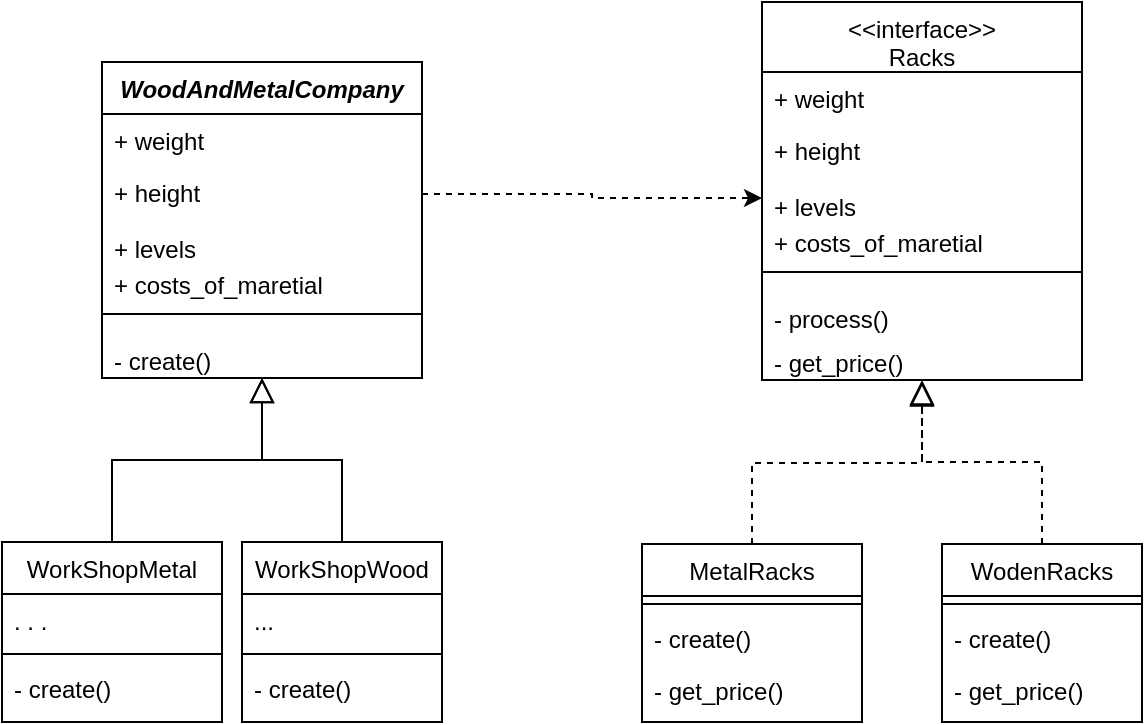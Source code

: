 <mxfile version="20.0.1" type="device" pages="9"><diagram id="C5RBs43oDa-KdzZeNtuy" name="Fabrica_method"><mxGraphModel dx="1422" dy="762" grid="1" gridSize="10" guides="1" tooltips="1" connect="1" arrows="1" fold="1" page="1" pageScale="1" pageWidth="827" pageHeight="1169" math="0" shadow="0"><root><mxCell id="WIyWlLk6GJQsqaUBKTNV-0"/><mxCell id="WIyWlLk6GJQsqaUBKTNV-1" parent="WIyWlLk6GJQsqaUBKTNV-0"/><mxCell id="zkfFHV4jXpPFQw0GAbJ--0" value="WoodAndMetalCompany" style="swimlane;fontStyle=3;align=center;verticalAlign=top;childLayout=stackLayout;horizontal=1;startSize=26;horizontalStack=0;resizeParent=1;resizeLast=0;collapsible=1;marginBottom=0;rounded=0;shadow=0;strokeWidth=1;" parent="WIyWlLk6GJQsqaUBKTNV-1" vertex="1"><mxGeometry x="140" y="120" width="160" height="158" as="geometry"><mxRectangle x="220" y="120" width="160" height="26" as="alternateBounds"/></mxGeometry></mxCell><mxCell id="zkfFHV4jXpPFQw0GAbJ--1" value="+ weight" style="text;align=left;verticalAlign=top;spacingLeft=4;spacingRight=4;overflow=hidden;rotatable=0;points=[[0,0.5],[1,0.5]];portConstraint=eastwest;" parent="zkfFHV4jXpPFQw0GAbJ--0" vertex="1"><mxGeometry y="26" width="160" height="26" as="geometry"/></mxCell><mxCell id="zkfFHV4jXpPFQw0GAbJ--2" value="+ height" style="text;align=left;verticalAlign=top;spacingLeft=4;spacingRight=4;overflow=hidden;rotatable=0;points=[[0,0.5],[1,0.5]];portConstraint=eastwest;rounded=0;shadow=0;html=0;" parent="zkfFHV4jXpPFQw0GAbJ--0" vertex="1"><mxGeometry y="52" width="160" height="28" as="geometry"/></mxCell><mxCell id="Sm7Hj97o0J6OgquuWGwm-2" value="+ levels" style="text;align=left;verticalAlign=top;spacingLeft=4;spacingRight=4;overflow=hidden;rotatable=0;points=[[0,0.5],[1,0.5]];portConstraint=eastwest;rounded=0;shadow=0;html=0;" parent="zkfFHV4jXpPFQw0GAbJ--0" vertex="1"><mxGeometry y="80" width="160" height="18" as="geometry"/></mxCell><mxCell id="bKigZ1CfAqKAkNdOFrOS-4" value="+ costs_of_maretial" style="text;align=left;verticalAlign=top;spacingLeft=4;spacingRight=4;overflow=hidden;rotatable=0;points=[[0,0.5],[1,0.5]];portConstraint=eastwest;rounded=0;shadow=0;html=0;" parent="zkfFHV4jXpPFQw0GAbJ--0" vertex="1"><mxGeometry y="98" width="160" height="18" as="geometry"/></mxCell><mxCell id="zkfFHV4jXpPFQw0GAbJ--4" value="" style="line;html=1;strokeWidth=1;align=left;verticalAlign=middle;spacingTop=-1;spacingLeft=3;spacingRight=3;rotatable=0;labelPosition=right;points=[];portConstraint=eastwest;" parent="zkfFHV4jXpPFQw0GAbJ--0" vertex="1"><mxGeometry y="116" width="160" height="20" as="geometry"/></mxCell><mxCell id="zkfFHV4jXpPFQw0GAbJ--5" value="- create()" style="text;align=left;verticalAlign=top;spacingLeft=4;spacingRight=4;overflow=hidden;rotatable=0;points=[[0,0.5],[1,0.5]];portConstraint=eastwest;" parent="zkfFHV4jXpPFQw0GAbJ--0" vertex="1"><mxGeometry y="136" width="160" height="22" as="geometry"/></mxCell><mxCell id="zkfFHV4jXpPFQw0GAbJ--6" value="WorkShopMetal" style="swimlane;fontStyle=0;align=center;verticalAlign=top;childLayout=stackLayout;horizontal=1;startSize=26;horizontalStack=0;resizeParent=1;resizeLast=0;collapsible=1;marginBottom=0;rounded=0;shadow=0;strokeWidth=1;" parent="WIyWlLk6GJQsqaUBKTNV-1" vertex="1"><mxGeometry x="90" y="360" width="110" height="90" as="geometry"><mxRectangle x="130" y="380" width="160" height="26" as="alternateBounds"/></mxGeometry></mxCell><mxCell id="zkfFHV4jXpPFQw0GAbJ--8" value=". . ." style="text;align=left;verticalAlign=top;spacingLeft=4;spacingRight=4;overflow=hidden;rotatable=0;points=[[0,0.5],[1,0.5]];portConstraint=eastwest;rounded=0;shadow=0;html=0;" parent="zkfFHV4jXpPFQw0GAbJ--6" vertex="1"><mxGeometry y="26" width="110" height="26" as="geometry"/></mxCell><mxCell id="zkfFHV4jXpPFQw0GAbJ--9" value="" style="line;html=1;strokeWidth=1;align=left;verticalAlign=middle;spacingTop=-1;spacingLeft=3;spacingRight=3;rotatable=0;labelPosition=right;points=[];portConstraint=eastwest;" parent="zkfFHV4jXpPFQw0GAbJ--6" vertex="1"><mxGeometry y="52" width="110" height="8" as="geometry"/></mxCell><mxCell id="zkfFHV4jXpPFQw0GAbJ--10" value="- create()" style="text;align=left;verticalAlign=top;spacingLeft=4;spacingRight=4;overflow=hidden;rotatable=0;points=[[0,0.5],[1,0.5]];portConstraint=eastwest;fontStyle=0" parent="zkfFHV4jXpPFQw0GAbJ--6" vertex="1"><mxGeometry y="60" width="110" height="26" as="geometry"/></mxCell><mxCell id="zkfFHV4jXpPFQw0GAbJ--12" value="" style="endArrow=block;endSize=10;endFill=0;shadow=0;strokeWidth=1;rounded=0;edgeStyle=elbowEdgeStyle;elbow=vertical;" parent="WIyWlLk6GJQsqaUBKTNV-1" source="zkfFHV4jXpPFQw0GAbJ--6" target="zkfFHV4jXpPFQw0GAbJ--0" edge="1"><mxGeometry width="160" relative="1" as="geometry"><mxPoint x="120" y="203" as="sourcePoint"/><mxPoint x="120" y="203" as="targetPoint"/></mxGeometry></mxCell><mxCell id="zkfFHV4jXpPFQw0GAbJ--13" value="WorkShopWood" style="swimlane;fontStyle=0;align=center;verticalAlign=top;childLayout=stackLayout;horizontal=1;startSize=26;horizontalStack=0;resizeParent=1;resizeLast=0;collapsible=1;marginBottom=0;rounded=0;shadow=0;strokeWidth=1;" parent="WIyWlLk6GJQsqaUBKTNV-1" vertex="1"><mxGeometry x="210" y="360" width="100" height="90" as="geometry"><mxRectangle x="340" y="380" width="170" height="26" as="alternateBounds"/></mxGeometry></mxCell><mxCell id="zkfFHV4jXpPFQw0GAbJ--14" value="..." style="text;align=left;verticalAlign=top;spacingLeft=4;spacingRight=4;overflow=hidden;rotatable=0;points=[[0,0.5],[1,0.5]];portConstraint=eastwest;" parent="zkfFHV4jXpPFQw0GAbJ--13" vertex="1"><mxGeometry y="26" width="100" height="26" as="geometry"/></mxCell><mxCell id="zkfFHV4jXpPFQw0GAbJ--15" value="" style="line;html=1;strokeWidth=1;align=left;verticalAlign=middle;spacingTop=-1;spacingLeft=3;spacingRight=3;rotatable=0;labelPosition=right;points=[];portConstraint=eastwest;" parent="zkfFHV4jXpPFQw0GAbJ--13" vertex="1"><mxGeometry y="52" width="100" height="8" as="geometry"/></mxCell><mxCell id="Sm7Hj97o0J6OgquuWGwm-3" value="- create()" style="text;align=left;verticalAlign=top;spacingLeft=4;spacingRight=4;overflow=hidden;rotatable=0;points=[[0,0.5],[1,0.5]];portConstraint=eastwest;fontStyle=0" parent="zkfFHV4jXpPFQw0GAbJ--13" vertex="1"><mxGeometry y="60" width="100" height="26" as="geometry"/></mxCell><mxCell id="Sm7Hj97o0J6OgquuWGwm-27" style="edgeStyle=orthogonalEdgeStyle;rounded=0;orthogonalLoop=1;jettySize=auto;html=1;exitX=1;exitY=0.5;exitDx=0;exitDy=0;dashed=1;endArrow=openThin;endFill=0;" parent="zkfFHV4jXpPFQw0GAbJ--13" source="Sm7Hj97o0J6OgquuWGwm-3" target="Sm7Hj97o0J6OgquuWGwm-3" edge="1"><mxGeometry relative="1" as="geometry"/></mxCell><mxCell id="zkfFHV4jXpPFQw0GAbJ--16" value="" style="endArrow=block;endSize=10;endFill=0;shadow=0;strokeWidth=1;rounded=0;edgeStyle=elbowEdgeStyle;elbow=vertical;" parent="WIyWlLk6GJQsqaUBKTNV-1" source="zkfFHV4jXpPFQw0GAbJ--13" target="zkfFHV4jXpPFQw0GAbJ--0" edge="1"><mxGeometry width="160" relative="1" as="geometry"><mxPoint x="130" y="373" as="sourcePoint"/><mxPoint x="230" y="271" as="targetPoint"/></mxGeometry></mxCell><mxCell id="Sm7Hj97o0J6OgquuWGwm-10" value="&lt;&lt;interface&gt;&gt;&#10;Racks" style="swimlane;fontStyle=0;align=center;verticalAlign=top;childLayout=stackLayout;horizontal=1;startSize=35;horizontalStack=0;resizeParent=1;resizeLast=0;collapsible=1;marginBottom=0;rounded=0;shadow=0;strokeWidth=1;" parent="WIyWlLk6GJQsqaUBKTNV-1" vertex="1"><mxGeometry x="470" y="90" width="160" height="189" as="geometry"><mxRectangle x="220" y="120" width="160" height="26" as="alternateBounds"/></mxGeometry></mxCell><mxCell id="Sm7Hj97o0J6OgquuWGwm-11" value="+ weight" style="text;align=left;verticalAlign=top;spacingLeft=4;spacingRight=4;overflow=hidden;rotatable=0;points=[[0,0.5],[1,0.5]];portConstraint=eastwest;" parent="Sm7Hj97o0J6OgquuWGwm-10" vertex="1"><mxGeometry y="35" width="160" height="26" as="geometry"/></mxCell><mxCell id="Sm7Hj97o0J6OgquuWGwm-12" value="+ height" style="text;align=left;verticalAlign=top;spacingLeft=4;spacingRight=4;overflow=hidden;rotatable=0;points=[[0,0.5],[1,0.5]];portConstraint=eastwest;rounded=0;shadow=0;html=0;" parent="Sm7Hj97o0J6OgquuWGwm-10" vertex="1"><mxGeometry y="61" width="160" height="28" as="geometry"/></mxCell><mxCell id="Sm7Hj97o0J6OgquuWGwm-13" value="+ levels" style="text;align=left;verticalAlign=top;spacingLeft=4;spacingRight=4;overflow=hidden;rotatable=0;points=[[0,0.5],[1,0.5]];portConstraint=eastwest;rounded=0;shadow=0;html=0;" parent="Sm7Hj97o0J6OgquuWGwm-10" vertex="1"><mxGeometry y="89" width="160" height="18" as="geometry"/></mxCell><mxCell id="bKigZ1CfAqKAkNdOFrOS-0" value="+ costs_of_maretial" style="text;align=left;verticalAlign=top;spacingLeft=4;spacingRight=4;overflow=hidden;rotatable=0;points=[[0,0.5],[1,0.5]];portConstraint=eastwest;rounded=0;shadow=0;html=0;" parent="Sm7Hj97o0J6OgquuWGwm-10" vertex="1"><mxGeometry y="107" width="160" height="18" as="geometry"/></mxCell><mxCell id="Sm7Hj97o0J6OgquuWGwm-14" value="" style="line;html=1;strokeWidth=1;align=left;verticalAlign=middle;spacingTop=-1;spacingLeft=3;spacingRight=3;rotatable=0;labelPosition=right;points=[];portConstraint=eastwest;" parent="Sm7Hj97o0J6OgquuWGwm-10" vertex="1"><mxGeometry y="125" width="160" height="20" as="geometry"/></mxCell><mxCell id="Sm7Hj97o0J6OgquuWGwm-15" value="- process()" style="text;align=left;verticalAlign=top;spacingLeft=4;spacingRight=4;overflow=hidden;rotatable=0;points=[[0,0.5],[1,0.5]];portConstraint=eastwest;" parent="Sm7Hj97o0J6OgquuWGwm-10" vertex="1"><mxGeometry y="145" width="160" height="22" as="geometry"/></mxCell><mxCell id="Sm7Hj97o0J6OgquuWGwm-16" value="- get_price()" style="text;align=left;verticalAlign=top;spacingLeft=4;spacingRight=4;overflow=hidden;rotatable=0;points=[[0,0.5],[1,0.5]];portConstraint=eastwest;dashed=1;" parent="Sm7Hj97o0J6OgquuWGwm-10" vertex="1"><mxGeometry y="167" width="160" height="22" as="geometry"/></mxCell><mxCell id="Sm7Hj97o0J6OgquuWGwm-17" value="MetalRacks" style="swimlane;fontStyle=0;align=center;verticalAlign=top;childLayout=stackLayout;horizontal=1;startSize=26;horizontalStack=0;resizeParent=1;resizeLast=0;collapsible=1;marginBottom=0;rounded=0;shadow=0;strokeWidth=1;" parent="WIyWlLk6GJQsqaUBKTNV-1" vertex="1"><mxGeometry x="410" y="361" width="110" height="89" as="geometry"><mxRectangle x="130" y="380" width="160" height="26" as="alternateBounds"/></mxGeometry></mxCell><mxCell id="Sm7Hj97o0J6OgquuWGwm-19" value="" style="line;html=1;strokeWidth=1;align=left;verticalAlign=middle;spacingTop=-1;spacingLeft=3;spacingRight=3;rotatable=0;labelPosition=right;points=[];portConstraint=eastwest;" parent="Sm7Hj97o0J6OgquuWGwm-17" vertex="1"><mxGeometry y="26" width="110" height="8" as="geometry"/></mxCell><mxCell id="Sm7Hj97o0J6OgquuWGwm-20" value="- create()" style="text;align=left;verticalAlign=top;spacingLeft=4;spacingRight=4;overflow=hidden;rotatable=0;points=[[0,0.5],[1,0.5]];portConstraint=eastwest;fontStyle=0" parent="Sm7Hj97o0J6OgquuWGwm-17" vertex="1"><mxGeometry y="34" width="110" height="26" as="geometry"/></mxCell><mxCell id="Sm7Hj97o0J6OgquuWGwm-31" value="- get_price()" style="text;align=left;verticalAlign=top;spacingLeft=4;spacingRight=4;overflow=hidden;rotatable=0;points=[[0,0.5],[1,0.5]];portConstraint=eastwest;dashed=1;" parent="Sm7Hj97o0J6OgquuWGwm-17" vertex="1"><mxGeometry y="60" width="110" height="22" as="geometry"/></mxCell><mxCell id="Sm7Hj97o0J6OgquuWGwm-21" value="" style="endArrow=block;endSize=10;endFill=0;shadow=0;strokeWidth=1;rounded=0;edgeStyle=elbowEdgeStyle;elbow=vertical;dashed=1;entryX=0.5;entryY=1.035;entryDx=0;entryDy=0;entryPerimeter=0;" parent="WIyWlLk6GJQsqaUBKTNV-1" source="Sm7Hj97o0J6OgquuWGwm-17" target="Sm7Hj97o0J6OgquuWGwm-16" edge="1"><mxGeometry width="160" relative="1" as="geometry"><mxPoint x="440" y="215" as="sourcePoint"/><mxPoint x="540" y="282" as="targetPoint"/></mxGeometry></mxCell><mxCell id="Sm7Hj97o0J6OgquuWGwm-22" value="WodenRacks" style="swimlane;fontStyle=0;align=center;verticalAlign=top;childLayout=stackLayout;horizontal=1;startSize=26;horizontalStack=0;resizeParent=1;resizeLast=0;collapsible=1;marginBottom=0;rounded=0;shadow=0;strokeWidth=1;" parent="WIyWlLk6GJQsqaUBKTNV-1" vertex="1"><mxGeometry x="560" y="361" width="100" height="89" as="geometry"><mxRectangle x="340" y="380" width="170" height="26" as="alternateBounds"/></mxGeometry></mxCell><mxCell id="Sm7Hj97o0J6OgquuWGwm-24" value="" style="line;html=1;strokeWidth=1;align=left;verticalAlign=middle;spacingTop=-1;spacingLeft=3;spacingRight=3;rotatable=0;labelPosition=right;points=[];portConstraint=eastwest;" parent="Sm7Hj97o0J6OgquuWGwm-22" vertex="1"><mxGeometry y="26" width="100" height="8" as="geometry"/></mxCell><mxCell id="Sm7Hj97o0J6OgquuWGwm-25" value="- create()" style="text;align=left;verticalAlign=top;spacingLeft=4;spacingRight=4;overflow=hidden;rotatable=0;points=[[0,0.5],[1,0.5]];portConstraint=eastwest;fontStyle=0" parent="Sm7Hj97o0J6OgquuWGwm-22" vertex="1"><mxGeometry y="34" width="100" height="26" as="geometry"/></mxCell><mxCell id="Sm7Hj97o0J6OgquuWGwm-32" value="- get_price()" style="text;align=left;verticalAlign=top;spacingLeft=4;spacingRight=4;overflow=hidden;rotatable=0;points=[[0,0.5],[1,0.5]];portConstraint=eastwest;dashed=1;" parent="Sm7Hj97o0J6OgquuWGwm-22" vertex="1"><mxGeometry y="60" width="100" height="22" as="geometry"/></mxCell><mxCell id="Sm7Hj97o0J6OgquuWGwm-26" value="" style="endArrow=block;endSize=10;endFill=0;shadow=0;strokeWidth=1;rounded=0;edgeStyle=elbowEdgeStyle;elbow=vertical;dashed=1;" parent="WIyWlLk6GJQsqaUBKTNV-1" source="Sm7Hj97o0J6OgquuWGwm-22" target="Sm7Hj97o0J6OgquuWGwm-16" edge="1"><mxGeometry width="160" relative="1" as="geometry"><mxPoint x="450" y="385" as="sourcePoint"/><mxPoint x="540" y="282" as="targetPoint"/></mxGeometry></mxCell><mxCell id="bKigZ1CfAqKAkNdOFrOS-2" style="edgeStyle=orthogonalEdgeStyle;rounded=0;orthogonalLoop=1;jettySize=auto;html=1;exitX=1;exitY=0.5;exitDx=0;exitDy=0;entryX=0;entryY=0.5;entryDx=0;entryDy=0;dashed=1;" parent="WIyWlLk6GJQsqaUBKTNV-1" source="zkfFHV4jXpPFQw0GAbJ--2" target="Sm7Hj97o0J6OgquuWGwm-13" edge="1"><mxGeometry relative="1" as="geometry"/></mxCell></root></mxGraphModel></diagram><diagram id="Zp_OdT6abz7nebL9BYoW" name="Abstract_factory"><mxGraphModel dx="1422" dy="762" grid="1" gridSize="10" guides="1" tooltips="1" connect="1" arrows="1" fold="1" page="1" pageScale="1" pageWidth="1654" pageHeight="2336" math="0" shadow="0"><root><mxCell id="0"/><mxCell id="1" parent="0"/><mxCell id="Kj-M5yxJcjuIQt7R1chQ-12" value="&lt;&lt;interface&gt;&gt;&#10;AbstractFactoryRacks" style="swimlane;fontStyle=3;align=center;verticalAlign=top;childLayout=stackLayout;horizontal=1;startSize=40;horizontalStack=0;resizeParent=1;resizeParentMax=0;resizeLast=0;collapsible=1;marginBottom=0;" parent="1" vertex="1"><mxGeometry x="760" y="291" width="210" height="130" as="geometry"/></mxCell><mxCell id="Kj-M5yxJcjuIQt7R1chQ-13" value="+ lenght&#10;+ height" style="text;strokeColor=none;fillColor=none;align=left;verticalAlign=top;spacingLeft=4;spacingRight=4;overflow=hidden;rotatable=0;points=[[0,0.5],[1,0.5]];portConstraint=eastwest;" parent="Kj-M5yxJcjuIQt7R1chQ-12" vertex="1"><mxGeometry y="40" width="210" height="30" as="geometry"/></mxCell><mxCell id="Kj-M5yxJcjuIQt7R1chQ-14" value="" style="line;strokeWidth=1;fillColor=none;align=left;verticalAlign=middle;spacingTop=-1;spacingLeft=3;spacingRight=3;rotatable=0;labelPosition=right;points=[];portConstraint=eastwest;" parent="Kj-M5yxJcjuIQt7R1chQ-12" vertex="1"><mxGeometry y="70" width="210" height="8" as="geometry"/></mxCell><mxCell id="Kj-M5yxJcjuIQt7R1chQ-15" value="- create_shelf" style="text;strokeColor=none;fillColor=none;align=left;verticalAlign=top;spacingLeft=4;spacingRight=4;overflow=hidden;rotatable=0;points=[[0,0.5],[1,0.5]];portConstraint=eastwest;" parent="Kj-M5yxJcjuIQt7R1chQ-12" vertex="1"><mxGeometry y="78" width="210" height="26" as="geometry"/></mxCell><mxCell id="_NtS-Jo-b6PwxGiAK5hK-36" value="- create_rack" style="text;strokeColor=none;fillColor=none;align=left;verticalAlign=top;spacingLeft=4;spacingRight=4;overflow=hidden;rotatable=0;points=[[0,0.5],[1,0.5]];portConstraint=eastwest;" parent="Kj-M5yxJcjuIQt7R1chQ-12" vertex="1"><mxGeometry y="104" width="210" height="26" as="geometry"/></mxCell><mxCell id="_NtS-Jo-b6PwxGiAK5hK-7" value="" style="edgeStyle=orthogonalEdgeStyle;rounded=0;orthogonalLoop=1;jettySize=auto;html=1;dashed=1;endArrow=openThin;endFill=0;strokeWidth=1;entryX=0.5;entryY=0;entryDx=0;entryDy=0;" parent="1" source="Kj-M5yxJcjuIQt7R1chQ-16" target="_NtS-Jo-b6PwxGiAK5hK-3" edge="1"><mxGeometry relative="1" as="geometry"><Array as="points"><mxPoint x="100" y="110"/></Array></mxGeometry></mxCell><mxCell id="Kj-M5yxJcjuIQt7R1chQ-16" value="ShopRacksFactory" style="swimlane;fontStyle=1;align=center;verticalAlign=top;childLayout=stackLayout;horizontal=1;startSize=26;horizontalStack=0;resizeParent=1;resizeParentMax=0;resizeLast=0;collapsible=1;marginBottom=0;" parent="1" vertex="1"><mxGeometry x="760" y="50" width="210" height="112" as="geometry"/></mxCell><mxCell id="Kj-M5yxJcjuIQt7R1chQ-17" value="..." style="text;strokeColor=none;fillColor=none;align=left;verticalAlign=top;spacingLeft=4;spacingRight=4;overflow=hidden;rotatable=0;points=[[0,0.5],[1,0.5]];portConstraint=eastwest;" parent="Kj-M5yxJcjuIQt7R1chQ-16" vertex="1"><mxGeometry y="26" width="210" height="26" as="geometry"/></mxCell><mxCell id="Kj-M5yxJcjuIQt7R1chQ-18" value="" style="line;strokeWidth=1;fillColor=none;align=left;verticalAlign=middle;spacingTop=-1;spacingLeft=3;spacingRight=3;rotatable=0;labelPosition=right;points=[];portConstraint=eastwest;" parent="Kj-M5yxJcjuIQt7R1chQ-16" vertex="1"><mxGeometry y="52" width="210" height="8" as="geometry"/></mxCell><mxCell id="Kj-M5yxJcjuIQt7R1chQ-19" value="+ create_shelf" style="text;strokeColor=none;fillColor=none;align=left;verticalAlign=top;spacingLeft=4;spacingRight=4;overflow=hidden;rotatable=0;points=[[0,0.5],[1,0.5]];portConstraint=eastwest;" parent="Kj-M5yxJcjuIQt7R1chQ-16" vertex="1"><mxGeometry y="60" width="210" height="26" as="geometry"/></mxCell><mxCell id="_NtS-Jo-b6PwxGiAK5hK-41" value="+ create_rack" style="text;strokeColor=none;fillColor=none;align=left;verticalAlign=top;spacingLeft=4;spacingRight=4;overflow=hidden;rotatable=0;points=[[0,0.5],[1,0.5]];portConstraint=eastwest;" parent="Kj-M5yxJcjuIQt7R1chQ-16" vertex="1"><mxGeometry y="86" width="210" height="26" as="geometry"/></mxCell><mxCell id="Kj-M5yxJcjuIQt7R1chQ-21" value="StoreRacksFactory" style="swimlane;fontStyle=1;align=center;verticalAlign=top;childLayout=stackLayout;horizontal=1;startSize=26;horizontalStack=0;resizeParent=1;resizeParentMax=0;resizeLast=0;collapsible=1;marginBottom=0;" parent="1" vertex="1"><mxGeometry x="760" y="576" width="210" height="112" as="geometry"/></mxCell><mxCell id="Kj-M5yxJcjuIQt7R1chQ-22" value="..." style="text;strokeColor=none;fillColor=none;align=left;verticalAlign=top;spacingLeft=4;spacingRight=4;overflow=hidden;rotatable=0;points=[[0,0.5],[1,0.5]];portConstraint=eastwest;" parent="Kj-M5yxJcjuIQt7R1chQ-21" vertex="1"><mxGeometry y="26" width="210" height="26" as="geometry"/></mxCell><mxCell id="Kj-M5yxJcjuIQt7R1chQ-23" value="" style="line;strokeWidth=1;fillColor=none;align=left;verticalAlign=middle;spacingTop=-1;spacingLeft=3;spacingRight=3;rotatable=0;labelPosition=right;points=[];portConstraint=eastwest;" parent="Kj-M5yxJcjuIQt7R1chQ-21" vertex="1"><mxGeometry y="52" width="210" height="8" as="geometry"/></mxCell><mxCell id="Kj-M5yxJcjuIQt7R1chQ-24" value="+ create_rack" style="text;strokeColor=none;fillColor=none;align=left;verticalAlign=top;spacingLeft=4;spacingRight=4;overflow=hidden;rotatable=0;points=[[0,0.5],[1,0.5]];portConstraint=eastwest;" parent="Kj-M5yxJcjuIQt7R1chQ-21" vertex="1"><mxGeometry y="60" width="210" height="26" as="geometry"/></mxCell><mxCell id="_NtS-Jo-b6PwxGiAK5hK-42" value="+ create_shelf" style="text;strokeColor=none;fillColor=none;align=left;verticalAlign=top;spacingLeft=4;spacingRight=4;overflow=hidden;rotatable=0;points=[[0,0.5],[1,0.5]];portConstraint=eastwest;" parent="Kj-M5yxJcjuIQt7R1chQ-21" vertex="1"><mxGeometry y="86" width="210" height="26" as="geometry"/></mxCell><mxCell id="m2FG-n14dy0zDd0saXGs-1" value="" style="endArrow=block;endSize=10;endFill=0;shadow=0;strokeWidth=1;rounded=0;edgeStyle=elbowEdgeStyle;elbow=vertical;entryX=0.5;entryY=0;entryDx=0;entryDy=0;dashed=1;exitX=0.508;exitY=1.038;exitDx=0;exitDy=0;exitPerimeter=0;" parent="1" source="_NtS-Jo-b6PwxGiAK5hK-41" target="Kj-M5yxJcjuIQt7R1chQ-12" edge="1"><mxGeometry width="160" relative="1" as="geometry"><mxPoint x="806" y="220" as="sourcePoint"/><mxPoint x="520" y="200" as="targetPoint"/><Array as="points"><mxPoint x="800" y="220"/><mxPoint x="590" y="230"/></Array></mxGeometry></mxCell><mxCell id="m2FG-n14dy0zDd0saXGs-2" value="" style="endArrow=block;endSize=10;endFill=0;shadow=0;strokeWidth=1;rounded=0;edgeStyle=elbowEdgeStyle;elbow=vertical;exitX=0.5;exitY=0;exitDx=0;exitDy=0;dashed=1;entryX=0.503;entryY=1.103;entryDx=0;entryDy=0;entryPerimeter=0;" parent="1" source="Kj-M5yxJcjuIQt7R1chQ-21" target="_NtS-Jo-b6PwxGiAK5hK-36" edge="1"><mxGeometry width="160" relative="1" as="geometry"><mxPoint x="520" y="360" as="sourcePoint"/><mxPoint x="865" y="440" as="targetPoint"/><Array as="points"/></mxGeometry></mxCell><mxCell id="_NtS-Jo-b6PwxGiAK5hK-3" value="ShopRack" style="swimlane;fontStyle=1;align=center;verticalAlign=top;childLayout=stackLayout;horizontal=1;startSize=26;horizontalStack=0;resizeParent=1;resizeParentMax=0;resizeLast=0;collapsible=1;marginBottom=0;" parent="1" vertex="1"><mxGeometry x="40" y="144" width="120" height="86" as="geometry"/></mxCell><mxCell id="_NtS-Jo-b6PwxGiAK5hK-4" value="..." style="text;strokeColor=none;fillColor=none;align=left;verticalAlign=top;spacingLeft=4;spacingRight=4;overflow=hidden;rotatable=0;points=[[0,0.5],[1,0.5]];portConstraint=eastwest;" parent="_NtS-Jo-b6PwxGiAK5hK-3" vertex="1"><mxGeometry y="26" width="120" height="26" as="geometry"/></mxCell><mxCell id="_NtS-Jo-b6PwxGiAK5hK-5" value="" style="line;strokeWidth=1;fillColor=none;align=left;verticalAlign=middle;spacingTop=-1;spacingLeft=3;spacingRight=3;rotatable=0;labelPosition=right;points=[];portConstraint=eastwest;" parent="_NtS-Jo-b6PwxGiAK5hK-3" vertex="1"><mxGeometry y="52" width="120" height="8" as="geometry"/></mxCell><mxCell id="_NtS-Jo-b6PwxGiAK5hK-6" value="+ method(type): type" style="text;strokeColor=none;fillColor=none;align=left;verticalAlign=top;spacingLeft=4;spacingRight=4;overflow=hidden;rotatable=0;points=[[0,0.5],[1,0.5]];portConstraint=eastwest;" parent="_NtS-Jo-b6PwxGiAK5hK-3" vertex="1"><mxGeometry y="60" width="120" height="26" as="geometry"/></mxCell><mxCell id="_NtS-Jo-b6PwxGiAK5hK-32" value="" style="edgeStyle=orthogonalEdgeStyle;rounded=0;orthogonalLoop=1;jettySize=auto;html=1;endArrow=block;endFill=0;strokeWidth=1;entryX=0.5;entryY=0;entryDx=0;entryDy=0;strokeColor=default;endSize=10;dashed=1;" parent="1" source="_NtS-Jo-b6PwxGiAK5hK-8" target="_NtS-Jo-b6PwxGiAK5hK-27" edge="1"><mxGeometry relative="1" as="geometry"><Array as="points"><mxPoint x="285" y="240"/><mxPoint x="285" y="240"/></Array></mxGeometry></mxCell><mxCell id="_NtS-Jo-b6PwxGiAK5hK-8" value="ShopShelf" style="swimlane;fontStyle=1;align=center;verticalAlign=top;childLayout=stackLayout;horizontal=1;startSize=26;horizontalStack=0;resizeParent=1;resizeParentMax=0;resizeLast=0;collapsible=1;marginBottom=0;" parent="1" vertex="1"><mxGeometry x="230" y="144" width="100" height="112" as="geometry"/></mxCell><mxCell id="_NtS-Jo-b6PwxGiAK5hK-9" value="..." style="text;strokeColor=none;fillColor=none;align=left;verticalAlign=top;spacingLeft=4;spacingRight=4;overflow=hidden;rotatable=0;points=[[0,0.5],[1,0.5]];portConstraint=eastwest;" parent="_NtS-Jo-b6PwxGiAK5hK-8" vertex="1"><mxGeometry y="26" width="100" height="26" as="geometry"/></mxCell><mxCell id="_NtS-Jo-b6PwxGiAK5hK-10" value="" style="line;strokeWidth=1;fillColor=none;align=left;verticalAlign=middle;spacingTop=-1;spacingLeft=3;spacingRight=3;rotatable=0;labelPosition=right;points=[];portConstraint=eastwest;" parent="_NtS-Jo-b6PwxGiAK5hK-8" vertex="1"><mxGeometry y="52" width="100" height="8" as="geometry"/></mxCell><mxCell id="_NtS-Jo-b6PwxGiAK5hK-73" value="- get_price_shelf()" style="text;strokeColor=none;fillColor=none;align=left;verticalAlign=top;spacingLeft=4;spacingRight=4;overflow=hidden;rotatable=0;points=[[0,0.5],[1,0.5]];portConstraint=eastwest;" parent="_NtS-Jo-b6PwxGiAK5hK-8" vertex="1"><mxGeometry y="60" width="100" height="26" as="geometry"/></mxCell><mxCell id="_NtS-Jo-b6PwxGiAK5hK-61" value="- return_shelf" style="text;strokeColor=none;fillColor=none;align=left;verticalAlign=top;spacingLeft=4;spacingRight=4;overflow=hidden;rotatable=0;points=[[0,0.5],[1,0.5]];portConstraint=eastwest;" parent="_NtS-Jo-b6PwxGiAK5hK-8" vertex="1"><mxGeometry y="86" width="100" height="26" as="geometry"/></mxCell><mxCell id="_NtS-Jo-b6PwxGiAK5hK-12" value="" style="edgeStyle=orthogonalEdgeStyle;rounded=0;orthogonalLoop=1;jettySize=auto;html=1;dashed=1;endArrow=openThin;endFill=0;strokeWidth=1;entryX=0.459;entryY=-0.029;entryDx=0;entryDy=0;entryPerimeter=0;" parent="1" target="_NtS-Jo-b6PwxGiAK5hK-8" edge="1"><mxGeometry relative="1" as="geometry"><mxPoint x="760" y="110" as="sourcePoint"/><mxPoint x="135" y="154" as="targetPoint"/><Array as="points"><mxPoint x="760" y="110"/><mxPoint x="276" y="110"/></Array></mxGeometry></mxCell><mxCell id="_NtS-Jo-b6PwxGiAK5hK-34" value="" style="edgeStyle=orthogonalEdgeStyle;rounded=0;orthogonalLoop=1;jettySize=auto;html=1;endArrow=block;endFill=0;endSize=10;strokeColor=default;strokeWidth=1;entryX=0.506;entryY=1.007;entryDx=0;entryDy=0;entryPerimeter=0;dashed=1;" parent="1" source="_NtS-Jo-b6PwxGiAK5hK-13" target="_NtS-Jo-b6PwxGiAK5hK-26" edge="1"><mxGeometry relative="1" as="geometry"/></mxCell><mxCell id="_NtS-Jo-b6PwxGiAK5hK-13" value="PalletRack" style="swimlane;fontStyle=1;align=center;verticalAlign=top;childLayout=stackLayout;horizontal=1;startSize=26;horizontalStack=0;resizeParent=1;resizeParentMax=0;resizeLast=0;collapsible=1;marginBottom=0;" parent="1" vertex="1"><mxGeometry x="40" y="510" width="120" height="112" as="geometry"/></mxCell><mxCell id="_NtS-Jo-b6PwxGiAK5hK-14" value="..." style="text;strokeColor=none;fillColor=none;align=left;verticalAlign=top;spacingLeft=4;spacingRight=4;overflow=hidden;rotatable=0;points=[[0,0.5],[1,0.5]];portConstraint=eastwest;" parent="_NtS-Jo-b6PwxGiAK5hK-13" vertex="1"><mxGeometry y="26" width="120" height="26" as="geometry"/></mxCell><mxCell id="_NtS-Jo-b6PwxGiAK5hK-15" value="" style="line;strokeWidth=1;fillColor=none;align=left;verticalAlign=middle;spacingTop=-1;spacingLeft=3;spacingRight=3;rotatable=0;labelPosition=right;points=[];portConstraint=eastwest;" parent="_NtS-Jo-b6PwxGiAK5hK-13" vertex="1"><mxGeometry y="52" width="120" height="8" as="geometry"/></mxCell><mxCell id="_NtS-Jo-b6PwxGiAK5hK-77" value="- get_price_rack()" style="text;strokeColor=none;fillColor=none;align=left;verticalAlign=top;spacingLeft=4;spacingRight=4;overflow=hidden;rotatable=0;points=[[0,0.5],[1,0.5]];portConstraint=eastwest;" parent="_NtS-Jo-b6PwxGiAK5hK-13" vertex="1"><mxGeometry y="60" width="120" height="26" as="geometry"/></mxCell><mxCell id="_NtS-Jo-b6PwxGiAK5hK-78" value="- return_rack" style="text;strokeColor=none;fillColor=none;align=left;verticalAlign=top;spacingLeft=4;spacingRight=4;overflow=hidden;rotatable=0;points=[[0,0.5],[1,0.5]];portConstraint=eastwest;" parent="_NtS-Jo-b6PwxGiAK5hK-13" vertex="1"><mxGeometry y="86" width="120" height="26" as="geometry"/></mxCell><mxCell id="_NtS-Jo-b6PwxGiAK5hK-35" value="" style="edgeStyle=orthogonalEdgeStyle;rounded=0;orthogonalLoop=1;jettySize=auto;html=1;endArrow=block;endFill=0;endSize=10;strokeColor=default;strokeWidth=1;entryX=0.5;entryY=1;entryDx=0;entryDy=0;dashed=1;" parent="1" source="_NtS-Jo-b6PwxGiAK5hK-17" target="_NtS-Jo-b6PwxGiAK5hK-27" edge="1"><mxGeometry relative="1" as="geometry"><mxPoint x="290" y="410" as="targetPoint"/><Array as="points"><mxPoint x="285" y="480"/><mxPoint x="285" y="480"/></Array></mxGeometry></mxCell><mxCell id="_NtS-Jo-b6PwxGiAK5hK-17" value="PalletShelf" style="swimlane;fontStyle=1;align=center;verticalAlign=top;childLayout=stackLayout;horizontal=1;startSize=26;horizontalStack=0;resizeParent=1;resizeParentMax=0;resizeLast=0;collapsible=1;marginBottom=0;" parent="1" vertex="1"><mxGeometry x="230" y="510" width="100" height="112" as="geometry"/></mxCell><mxCell id="_NtS-Jo-b6PwxGiAK5hK-18" value="..." style="text;strokeColor=none;fillColor=none;align=left;verticalAlign=top;spacingLeft=4;spacingRight=4;overflow=hidden;rotatable=0;points=[[0,0.5],[1,0.5]];portConstraint=eastwest;" parent="_NtS-Jo-b6PwxGiAK5hK-17" vertex="1"><mxGeometry y="26" width="100" height="26" as="geometry"/></mxCell><mxCell id="_NtS-Jo-b6PwxGiAK5hK-19" value="" style="line;strokeWidth=1;fillColor=none;align=left;verticalAlign=middle;spacingTop=-1;spacingLeft=3;spacingRight=3;rotatable=0;labelPosition=right;points=[];portConstraint=eastwest;" parent="_NtS-Jo-b6PwxGiAK5hK-17" vertex="1"><mxGeometry y="52" width="100" height="8" as="geometry"/></mxCell><mxCell id="_NtS-Jo-b6PwxGiAK5hK-80" value="- return_shelf" style="text;strokeColor=none;fillColor=none;align=left;verticalAlign=top;spacingLeft=4;spacingRight=4;overflow=hidden;rotatable=0;points=[[0,0.5],[1,0.5]];portConstraint=eastwest;" parent="_NtS-Jo-b6PwxGiAK5hK-17" vertex="1"><mxGeometry y="60" width="100" height="26" as="geometry"/></mxCell><mxCell id="_NtS-Jo-b6PwxGiAK5hK-79" value="- get_price_shelf()" style="text;strokeColor=none;fillColor=none;align=left;verticalAlign=top;spacingLeft=4;spacingRight=4;overflow=hidden;rotatable=0;points=[[0,0.5],[1,0.5]];portConstraint=eastwest;" parent="_NtS-Jo-b6PwxGiAK5hK-17" vertex="1"><mxGeometry y="86" width="100" height="26" as="geometry"/></mxCell><mxCell id="_NtS-Jo-b6PwxGiAK5hK-21" value="" style="edgeStyle=orthogonalEdgeStyle;rounded=0;orthogonalLoop=1;jettySize=auto;html=1;dashed=1;endArrow=openThin;endFill=0;strokeWidth=1;exitX=0;exitY=0.5;exitDx=0;exitDy=0;entryX=0.451;entryY=1.003;entryDx=0;entryDy=0;entryPerimeter=0;" parent="1" source="Kj-M5yxJcjuIQt7R1chQ-22" target="_NtS-Jo-b6PwxGiAK5hK-78" edge="1"><mxGeometry relative="1" as="geometry"><mxPoint x="413" y="546" as="sourcePoint"/><mxPoint x="90" y="650" as="targetPoint"/><Array as="points"><mxPoint x="760" y="646"/><mxPoint x="94" y="646"/></Array></mxGeometry></mxCell><mxCell id="_NtS-Jo-b6PwxGiAK5hK-22" value="" style="edgeStyle=orthogonalEdgeStyle;rounded=0;orthogonalLoop=1;jettySize=auto;html=1;dashed=1;endArrow=openThin;endFill=0;strokeWidth=1;exitX=0;exitY=0.5;exitDx=0;exitDy=0;" parent="1" source="Kj-M5yxJcjuIQt7R1chQ-22" edge="1"><mxGeometry relative="1" as="geometry"><mxPoint x="413.21" y="546.368" as="sourcePoint"/><mxPoint x="277" y="620" as="targetPoint"/><Array as="points"><mxPoint x="760" y="646"/><mxPoint x="277" y="646"/></Array></mxGeometry></mxCell><mxCell id="_NtS-Jo-b6PwxGiAK5hK-23" value="&lt;&lt;interface&gt;&gt;&#10;AbstractRacks" style="swimlane;fontStyle=1;align=center;verticalAlign=top;childLayout=stackLayout;horizontal=1;startSize=40;horizontalStack=0;resizeParent=1;resizeParentMax=0;resizeLast=0;collapsible=1;marginBottom=0;" parent="1" vertex="1"><mxGeometry x="40" y="310" width="120" height="126" as="geometry"/></mxCell><mxCell id="_NtS-Jo-b6PwxGiAK5hK-24" value="+ height" style="text;strokeColor=none;fillColor=none;align=left;verticalAlign=top;spacingLeft=4;spacingRight=4;overflow=hidden;rotatable=0;points=[[0,0.5],[1,0.5]];portConstraint=eastwest;" parent="_NtS-Jo-b6PwxGiAK5hK-23" vertex="1"><mxGeometry y="40" width="120" height="26" as="geometry"/></mxCell><mxCell id="_NtS-Jo-b6PwxGiAK5hK-25" value="" style="line;strokeWidth=1;fillColor=none;align=left;verticalAlign=middle;spacingTop=-1;spacingLeft=3;spacingRight=3;rotatable=0;labelPosition=right;points=[];portConstraint=eastwest;" parent="_NtS-Jo-b6PwxGiAK5hK-23" vertex="1"><mxGeometry y="66" width="120" height="8" as="geometry"/></mxCell><mxCell id="_NtS-Jo-b6PwxGiAK5hK-63" value="- get_price_rack()" style="text;strokeColor=none;fillColor=none;align=left;verticalAlign=top;spacingLeft=4;spacingRight=4;overflow=hidden;rotatable=0;points=[[0,0.5],[1,0.5]];portConstraint=eastwest;" parent="_NtS-Jo-b6PwxGiAK5hK-23" vertex="1"><mxGeometry y="74" width="120" height="26" as="geometry"/></mxCell><mxCell id="_NtS-Jo-b6PwxGiAK5hK-26" value="- return_rack" style="text;strokeColor=none;fillColor=none;align=left;verticalAlign=top;spacingLeft=4;spacingRight=4;overflow=hidden;rotatable=0;points=[[0,0.5],[1,0.5]];portConstraint=eastwest;" parent="_NtS-Jo-b6PwxGiAK5hK-23" vertex="1"><mxGeometry y="100" width="120" height="26" as="geometry"/></mxCell><mxCell id="_NtS-Jo-b6PwxGiAK5hK-27" value="&lt;&lt;interface&gt;&gt;&#10;AbstractShelves" style="swimlane;fontStyle=1;align=center;verticalAlign=top;childLayout=stackLayout;horizontal=1;startSize=40;horizontalStack=0;resizeParent=1;resizeParentMax=0;resizeLast=0;collapsible=1;marginBottom=0;" parent="1" vertex="1"><mxGeometry x="230" y="297" width="110" height="126" as="geometry"/></mxCell><mxCell id="_NtS-Jo-b6PwxGiAK5hK-28" value="+ lenght" style="text;strokeColor=none;fillColor=none;align=left;verticalAlign=top;spacingLeft=4;spacingRight=4;overflow=hidden;rotatable=0;points=[[0,0.5],[1,0.5]];portConstraint=eastwest;" parent="_NtS-Jo-b6PwxGiAK5hK-27" vertex="1"><mxGeometry y="40" width="110" height="26" as="geometry"/></mxCell><mxCell id="_NtS-Jo-b6PwxGiAK5hK-29" value="" style="line;strokeWidth=1;fillColor=none;align=left;verticalAlign=middle;spacingTop=-1;spacingLeft=3;spacingRight=3;rotatable=0;labelPosition=right;points=[];portConstraint=eastwest;" parent="_NtS-Jo-b6PwxGiAK5hK-27" vertex="1"><mxGeometry y="66" width="110" height="8" as="geometry"/></mxCell><mxCell id="_NtS-Jo-b6PwxGiAK5hK-30" value="- get_price_shelf()" style="text;strokeColor=none;fillColor=none;align=left;verticalAlign=top;spacingLeft=4;spacingRight=4;overflow=hidden;rotatable=0;points=[[0,0.5],[1,0.5]];portConstraint=eastwest;" parent="_NtS-Jo-b6PwxGiAK5hK-27" vertex="1"><mxGeometry y="74" width="110" height="26" as="geometry"/></mxCell><mxCell id="_NtS-Jo-b6PwxGiAK5hK-76" value="- return_shelf" style="text;strokeColor=none;fillColor=none;align=left;verticalAlign=top;spacingLeft=4;spacingRight=4;overflow=hidden;rotatable=0;points=[[0,0.5],[1,0.5]];portConstraint=eastwest;" parent="_NtS-Jo-b6PwxGiAK5hK-27" vertex="1"><mxGeometry y="100" width="110" height="26" as="geometry"/></mxCell><mxCell id="_NtS-Jo-b6PwxGiAK5hK-33" value="" style="edgeStyle=orthogonalEdgeStyle;rounded=0;orthogonalLoop=1;jettySize=auto;html=1;endArrow=block;endFill=0;strokeWidth=1;entryX=0.5;entryY=0;entryDx=0;entryDy=0;strokeColor=default;endSize=10;exitX=0.502;exitY=1;exitDx=0;exitDy=0;exitPerimeter=0;dashed=1;" parent="1" source="_NtS-Jo-b6PwxGiAK5hK-6" target="_NtS-Jo-b6PwxGiAK5hK-23" edge="1"><mxGeometry relative="1" as="geometry"><mxPoint x="150" y="280" as="sourcePoint"/><mxPoint x="290" y="320" as="targetPoint"/><Array as="points"><mxPoint x="100" y="272"/><mxPoint x="100" y="272"/></Array></mxGeometry></mxCell><mxCell id="_NtS-Jo-b6PwxGiAK5hK-37" value="ShelvesRackFactory" style="swimlane;fontStyle=1;align=center;verticalAlign=top;childLayout=stackLayout;horizontal=1;startSize=26;horizontalStack=0;resizeParent=1;resizeParentMax=0;resizeLast=0;collapsible=1;marginBottom=0;" parent="1" vertex="1"><mxGeometry x="540" y="291" width="160" height="112" as="geometry"/></mxCell><mxCell id="_NtS-Jo-b6PwxGiAK5hK-38" value="..." style="text;strokeColor=none;fillColor=none;align=left;verticalAlign=top;spacingLeft=4;spacingRight=4;overflow=hidden;rotatable=0;points=[[0,0.5],[1,0.5]];portConstraint=eastwest;" parent="_NtS-Jo-b6PwxGiAK5hK-37" vertex="1"><mxGeometry y="26" width="160" height="26" as="geometry"/></mxCell><mxCell id="_NtS-Jo-b6PwxGiAK5hK-39" value="" style="line;strokeWidth=1;fillColor=none;align=left;verticalAlign=middle;spacingTop=-1;spacingLeft=3;spacingRight=3;rotatable=0;labelPosition=right;points=[];portConstraint=eastwest;" parent="_NtS-Jo-b6PwxGiAK5hK-37" vertex="1"><mxGeometry y="52" width="160" height="8" as="geometry"/></mxCell><mxCell id="_NtS-Jo-b6PwxGiAK5hK-45" value="+ create_rack" style="text;strokeColor=none;fillColor=none;align=left;verticalAlign=top;spacingLeft=4;spacingRight=4;overflow=hidden;rotatable=0;points=[[0,0.5],[1,0.5]];portConstraint=eastwest;" parent="_NtS-Jo-b6PwxGiAK5hK-37" vertex="1"><mxGeometry y="60" width="160" height="26" as="geometry"/></mxCell><mxCell id="_NtS-Jo-b6PwxGiAK5hK-40" value="+ create_shelf" style="text;strokeColor=none;fillColor=none;align=left;verticalAlign=top;spacingLeft=4;spacingRight=4;overflow=hidden;rotatable=0;points=[[0,0.5],[1,0.5]];portConstraint=eastwest;" parent="_NtS-Jo-b6PwxGiAK5hK-37" vertex="1"><mxGeometry y="86" width="160" height="26" as="geometry"/></mxCell><mxCell id="_NtS-Jo-b6PwxGiAK5hK-46" value="ShelvesShelf" style="swimlane;fontStyle=1;align=center;verticalAlign=top;childLayout=stackLayout;horizontal=1;startSize=26;horizontalStack=0;resizeParent=1;resizeParentMax=0;resizeLast=0;collapsible=1;marginBottom=0;" parent="1" vertex="1"><mxGeometry x="410" y="190" width="100" height="112" as="geometry"/></mxCell><mxCell id="_NtS-Jo-b6PwxGiAK5hK-47" value="..." style="text;strokeColor=none;fillColor=none;align=left;verticalAlign=top;spacingLeft=4;spacingRight=4;overflow=hidden;rotatable=0;points=[[0,0.5],[1,0.5]];portConstraint=eastwest;" parent="_NtS-Jo-b6PwxGiAK5hK-46" vertex="1"><mxGeometry y="26" width="100" height="26" as="geometry"/></mxCell><mxCell id="_NtS-Jo-b6PwxGiAK5hK-48" value="" style="line;strokeWidth=1;fillColor=none;align=left;verticalAlign=middle;spacingTop=-1;spacingLeft=3;spacingRight=3;rotatable=0;labelPosition=right;points=[];portConstraint=eastwest;" parent="_NtS-Jo-b6PwxGiAK5hK-46" vertex="1"><mxGeometry y="52" width="100" height="8" as="geometry"/></mxCell><mxCell id="_NtS-Jo-b6PwxGiAK5hK-74" value="- get_price_shelf()" style="text;strokeColor=none;fillColor=none;align=left;verticalAlign=top;spacingLeft=4;spacingRight=4;overflow=hidden;rotatable=0;points=[[0,0.5],[1,0.5]];portConstraint=eastwest;" parent="_NtS-Jo-b6PwxGiAK5hK-46" vertex="1"><mxGeometry y="60" width="100" height="26" as="geometry"/></mxCell><mxCell id="_NtS-Jo-b6PwxGiAK5hK-75" value="- return_shelf" style="text;strokeColor=none;fillColor=none;align=left;verticalAlign=top;spacingLeft=4;spacingRight=4;overflow=hidden;rotatable=0;points=[[0,0.5],[1,0.5]];portConstraint=eastwest;" parent="_NtS-Jo-b6PwxGiAK5hK-46" vertex="1"><mxGeometry y="86" width="100" height="26" as="geometry"/></mxCell><mxCell id="_NtS-Jo-b6PwxGiAK5hK-50" value="ShelvesRack" style="swimlane;fontStyle=1;align=center;verticalAlign=top;childLayout=stackLayout;horizontal=1;startSize=26;horizontalStack=0;resizeParent=1;resizeParentMax=0;resizeLast=0;collapsible=1;marginBottom=0;" parent="1" vertex="1"><mxGeometry x="410" y="450" width="100" height="112" as="geometry"/></mxCell><mxCell id="_NtS-Jo-b6PwxGiAK5hK-51" value="..." style="text;strokeColor=none;fillColor=none;align=left;verticalAlign=top;spacingLeft=4;spacingRight=4;overflow=hidden;rotatable=0;points=[[0,0.5],[1,0.5]];portConstraint=eastwest;" parent="_NtS-Jo-b6PwxGiAK5hK-50" vertex="1"><mxGeometry y="26" width="100" height="26" as="geometry"/></mxCell><mxCell id="_NtS-Jo-b6PwxGiAK5hK-52" value="" style="line;strokeWidth=1;fillColor=none;align=left;verticalAlign=middle;spacingTop=-1;spacingLeft=3;spacingRight=3;rotatable=0;labelPosition=right;points=[];portConstraint=eastwest;" parent="_NtS-Jo-b6PwxGiAK5hK-50" vertex="1"><mxGeometry y="52" width="100" height="8" as="geometry"/></mxCell><mxCell id="_NtS-Jo-b6PwxGiAK5hK-81" value="- get_price_rack()" style="text;strokeColor=none;fillColor=none;align=left;verticalAlign=top;spacingLeft=4;spacingRight=4;overflow=hidden;rotatable=0;points=[[0,0.5],[1,0.5]];portConstraint=eastwest;" parent="_NtS-Jo-b6PwxGiAK5hK-50" vertex="1"><mxGeometry y="60" width="100" height="26" as="geometry"/></mxCell><mxCell id="_NtS-Jo-b6PwxGiAK5hK-82" value="- return_rack" style="text;strokeColor=none;fillColor=none;align=left;verticalAlign=top;spacingLeft=4;spacingRight=4;overflow=hidden;rotatable=0;points=[[0,0.5],[1,0.5]];portConstraint=eastwest;" parent="_NtS-Jo-b6PwxGiAK5hK-50" vertex="1"><mxGeometry y="86" width="100" height="26" as="geometry"/></mxCell><mxCell id="_NtS-Jo-b6PwxGiAK5hK-54" value="" style="endArrow=block;endSize=10;endFill=0;shadow=0;strokeWidth=1;rounded=0;edgeStyle=elbowEdgeStyle;elbow=vertical;dashed=1;exitX=1.007;exitY=-0.051;exitDx=0;exitDy=0;exitPerimeter=0;" parent="1" source="_NtS-Jo-b6PwxGiAK5hK-45" target="Kj-M5yxJcjuIQt7R1chQ-12" edge="1"><mxGeometry width="160" relative="1" as="geometry"><mxPoint x="731.68" y="329.998" as="sourcePoint"/><mxPoint x="730" y="380" as="targetPoint"/><Array as="points"><mxPoint x="665" y="347.01"/><mxPoint x="455" y="357.01"/></Array></mxGeometry></mxCell><mxCell id="_NtS-Jo-b6PwxGiAK5hK-55" value="" style="edgeStyle=orthogonalEdgeStyle;rounded=0;orthogonalLoop=1;jettySize=auto;html=1;endArrow=block;endFill=0;strokeWidth=1;entryX=1;entryY=0.5;entryDx=0;entryDy=0;strokeColor=default;endSize=10;dashed=1;" parent="1" target="_NtS-Jo-b6PwxGiAK5hK-28" edge="1"><mxGeometry relative="1" as="geometry"><mxPoint x="467" y="300" as="sourcePoint"/><mxPoint x="290" y="320" as="targetPoint"/></mxGeometry></mxCell><mxCell id="_NtS-Jo-b6PwxGiAK5hK-56" value="" style="edgeStyle=orthogonalEdgeStyle;rounded=0;orthogonalLoop=1;jettySize=auto;html=1;endArrow=block;endFill=0;strokeWidth=1;entryX=1;entryY=0.5;entryDx=0;entryDy=0;strokeColor=default;endSize=10;exitX=0.5;exitY=0;exitDx=0;exitDy=0;dashed=1;" parent="1" source="_NtS-Jo-b6PwxGiAK5hK-50" target="_NtS-Jo-b6PwxGiAK5hK-24" edge="1"><mxGeometry relative="1" as="geometry"><mxPoint x="460" y="440" as="sourcePoint"/><mxPoint x="345" y="467" as="targetPoint"/><Array as="points"><mxPoint x="460" y="440"/><mxPoint x="200" y="440"/><mxPoint x="200" y="363"/></Array></mxGeometry></mxCell><mxCell id="_NtS-Jo-b6PwxGiAK5hK-59" value="" style="edgeStyle=orthogonalEdgeStyle;rounded=0;orthogonalLoop=1;jettySize=auto;html=1;dashed=1;endArrow=openThin;endFill=0;strokeWidth=1;exitX=0.548;exitY=1.044;exitDx=0;exitDy=0;exitPerimeter=0;entryX=1.018;entryY=0.946;entryDx=0;entryDy=0;entryPerimeter=0;" parent="1" source="_NtS-Jo-b6PwxGiAK5hK-40" target="_NtS-Jo-b6PwxGiAK5hK-51" edge="1"><mxGeometry relative="1" as="geometry"><mxPoint x="770" y="559" as="sourcePoint"/><mxPoint x="540" y="500" as="targetPoint"/><Array as="points"><mxPoint x="630" y="404"/><mxPoint x="630" y="501"/></Array></mxGeometry></mxCell><mxCell id="_NtS-Jo-b6PwxGiAK5hK-60" value="" style="edgeStyle=orthogonalEdgeStyle;rounded=0;orthogonalLoop=1;jettySize=auto;html=1;dashed=1;endArrow=openThin;endFill=0;strokeWidth=1;exitX=0.559;exitY=0.002;exitDx=0;exitDy=0;exitPerimeter=0;" parent="1" source="_NtS-Jo-b6PwxGiAK5hK-37" edge="1"><mxGeometry relative="1" as="geometry"><mxPoint x="650" y="180" as="sourcePoint"/><mxPoint x="510" y="230" as="targetPoint"/><Array as="points"><mxPoint x="629" y="230"/><mxPoint x="510" y="230"/></Array></mxGeometry></mxCell><mxCell id="_NtS-Jo-b6PwxGiAK5hK-83" value="Client" style="swimlane;fontStyle=1;align=center;verticalAlign=top;childLayout=stackLayout;horizontal=1;startSize=26;horizontalStack=0;resizeParent=1;resizeParentMax=0;resizeLast=0;collapsible=1;marginBottom=0;" parent="1" vertex="1"><mxGeometry x="1090" y="298" width="210" height="112" as="geometry"/></mxCell><mxCell id="_NtS-Jo-b6PwxGiAK5hK-84" value="- factory: AbstractFactoryRacks" style="text;strokeColor=none;fillColor=none;align=left;verticalAlign=top;spacingLeft=4;spacingRight=4;overflow=hidden;rotatable=0;points=[[0,0.5],[1,0.5]];portConstraint=eastwest;" parent="_NtS-Jo-b6PwxGiAK5hK-83" vertex="1"><mxGeometry y="26" width="210" height="26" as="geometry"/></mxCell><mxCell id="_NtS-Jo-b6PwxGiAK5hK-85" value="" style="line;strokeWidth=1;fillColor=none;align=left;verticalAlign=middle;spacingTop=-1;spacingLeft=3;spacingRight=3;rotatable=0;labelPosition=right;points=[];portConstraint=eastwest;" parent="_NtS-Jo-b6PwxGiAK5hK-83" vertex="1"><mxGeometry y="52" width="210" height="8" as="geometry"/></mxCell><mxCell id="_NtS-Jo-b6PwxGiAK5hK-86" value="- create_shelf(factory)" style="text;strokeColor=none;fillColor=none;align=left;verticalAlign=top;spacingLeft=4;spacingRight=4;overflow=hidden;rotatable=0;points=[[0,0.5],[1,0.5]];portConstraint=eastwest;" parent="_NtS-Jo-b6PwxGiAK5hK-83" vertex="1"><mxGeometry y="60" width="210" height="26" as="geometry"/></mxCell><mxCell id="_NtS-Jo-b6PwxGiAK5hK-87" value="- create_rack(factory)" style="text;strokeColor=none;fillColor=none;align=left;verticalAlign=top;spacingLeft=4;spacingRight=4;overflow=hidden;rotatable=0;points=[[0,0.5],[1,0.5]];portConstraint=eastwest;" parent="_NtS-Jo-b6PwxGiAK5hK-83" vertex="1"><mxGeometry y="86" width="210" height="26" as="geometry"/></mxCell><mxCell id="_NtS-Jo-b6PwxGiAK5hK-88" value="" style="endArrow=classic;html=1;rounded=0;endSize=10;strokeColor=default;strokeWidth=1;exitX=0.012;exitY=0.04;exitDx=0;exitDy=0;exitPerimeter=0;entryX=1.005;entryY=0.967;entryDx=0;entryDy=0;entryPerimeter=0;" parent="1" source="_NtS-Jo-b6PwxGiAK5hK-86" target="Kj-M5yxJcjuIQt7R1chQ-13" edge="1"><mxGeometry width="50" height="50" relative="1" as="geometry"><mxPoint x="1030" y="440" as="sourcePoint"/><mxPoint x="1020" y="350" as="targetPoint"/></mxGeometry></mxCell></root></mxGraphModel></diagram><diagram id="IPRXas4NZIKq0eyVvkIb" name="Builder"><mxGraphModel dx="1422" dy="762" grid="1" gridSize="10" guides="1" tooltips="1" connect="1" arrows="1" fold="1" page="1" pageScale="1" pageWidth="1654" pageHeight="2336" math="0" shadow="0"><root><mxCell id="0"/><mxCell id="1" parent="0"/><mxCell id="0kbSescjCKL-EwIcVnE8-1" value="&lt;&lt;interface&gt;&gt;&#10;Manager" style="swimlane;fontStyle=3;align=center;verticalAlign=top;childLayout=stackLayout;horizontal=1;startSize=40;horizontalStack=0;resizeParent=1;resizeParentMax=0;resizeLast=0;collapsible=1;marginBottom=0;" parent="1" vertex="1"><mxGeometry x="610" y="330" width="160" height="204" as="geometry"/></mxCell><mxCell id="0kbSescjCKL-EwIcVnE8-3" value="" style="line;strokeWidth=1;fillColor=none;align=left;verticalAlign=middle;spacingTop=-1;spacingLeft=3;spacingRight=3;rotatable=0;labelPosition=right;points=[];portConstraint=eastwest;" parent="0kbSescjCKL-EwIcVnE8-1" vertex="1"><mxGeometry y="40" width="160" height="8" as="geometry"/></mxCell><mxCell id="0kbSescjCKL-EwIcVnE8-4" value="+ reset()" style="text;strokeColor=none;fillColor=none;align=left;verticalAlign=top;spacingLeft=4;spacingRight=4;overflow=hidden;rotatable=0;points=[[0,0.5],[1,0.5]];portConstraint=eastwest;" parent="0kbSescjCKL-EwIcVnE8-1" vertex="1"><mxGeometry y="48" width="160" height="26" as="geometry"/></mxCell><mxCell id="0kbSescjCKL-EwIcVnE8-5" value="+ get_task()" style="text;strokeColor=none;fillColor=none;align=left;verticalAlign=top;spacingLeft=4;spacingRight=4;overflow=hidden;rotatable=0;points=[[0,0.5],[1,0.5]];portConstraint=eastwest;" parent="0kbSescjCKL-EwIcVnE8-1" vertex="1"><mxGeometry y="74" width="160" height="26" as="geometry"/></mxCell><mxCell id="0kbSescjCKL-EwIcVnE8-6" value="+ sell()" style="text;strokeColor=none;fillColor=none;align=left;verticalAlign=top;spacingLeft=4;spacingRight=4;overflow=hidden;rotatable=0;points=[[0,0.5],[1,0.5]];portConstraint=eastwest;" parent="0kbSescjCKL-EwIcVnE8-1" vertex="1"><mxGeometry y="100" width="160" height="26" as="geometry"/></mxCell><mxCell id="0kbSescjCKL-EwIcVnE8-7" value="+ visual_project()" style="text;strokeColor=none;fillColor=none;align=left;verticalAlign=top;spacingLeft=4;spacingRight=4;overflow=hidden;rotatable=0;points=[[0,0.5],[1,0.5]];portConstraint=eastwest;" parent="0kbSescjCKL-EwIcVnE8-1" vertex="1"><mxGeometry y="126" width="160" height="26" as="geometry"/></mxCell><mxCell id="0kbSescjCKL-EwIcVnE8-8" value="+ implement()" style="text;strokeColor=none;fillColor=none;align=left;verticalAlign=top;spacingLeft=4;spacingRight=4;overflow=hidden;rotatable=0;points=[[0,0.5],[1,0.5]];portConstraint=eastwest;" parent="0kbSescjCKL-EwIcVnE8-1" vertex="1"><mxGeometry y="152" width="160" height="26" as="geometry"/></mxCell><mxCell id="0kbSescjCKL-EwIcVnE8-9" value="+ do_documents()" style="text;strokeColor=none;fillColor=none;align=left;verticalAlign=top;spacingLeft=4;spacingRight=4;overflow=hidden;rotatable=0;points=[[0,0.5],[1,0.5]];portConstraint=eastwest;" parent="0kbSescjCKL-EwIcVnE8-1" vertex="1"><mxGeometry y="178" width="160" height="26" as="geometry"/></mxCell><mxCell id="9Sn64XSh5_3KMNAWmEZq-1" value="" style="endArrow=block;endSize=10;endFill=0;shadow=0;strokeWidth=1;rounded=0;edgeStyle=elbowEdgeStyle;elbow=vertical;dashed=1;entryX=0.503;entryY=1.103;entryDx=0;entryDy=0;entryPerimeter=0;exitX=0.5;exitY=0;exitDx=0;exitDy=0;" parent="1" source="bl-jfg1e0WgjAoCoWIWU-1" edge="1"><mxGeometry width="160" relative="1" as="geometry"><mxPoint x="580" y="650" as="sourcePoint"/><mxPoint x="690.07" y="533.998" as="targetPoint"/><Array as="points"><mxPoint x="680" y="600"/></Array></mxGeometry></mxCell><mxCell id="9Sn64XSh5_3KMNAWmEZq-2" value="" style="endArrow=block;endSize=10;endFill=0;shadow=0;strokeWidth=1;rounded=0;edgeStyle=elbowEdgeStyle;elbow=vertical;dashed=1;entryX=0.503;entryY=1.103;entryDx=0;entryDy=0;entryPerimeter=0;exitX=0.5;exitY=0;exitDx=0;exitDy=0;" parent="1" edge="1"><mxGeometry width="160" relative="1" as="geometry"><mxPoint x="810" y="650" as="sourcePoint"/><mxPoint x="690.0" y="533.998" as="targetPoint"/><Array as="points"><mxPoint x="750" y="600"/></Array></mxGeometry></mxCell><mxCell id="N4_ioBl3rvJ085rTWl3h-43" style="edgeStyle=orthogonalEdgeStyle;rounded=0;orthogonalLoop=1;jettySize=auto;html=1;exitX=0.25;exitY=0;exitDx=0;exitDy=0;entryX=0;entryY=0.5;entryDx=0;entryDy=0;startArrow=openThin;startFill=0;endArrow=none;endFill=0;startSize=12;endSize=10;strokeColor=default;strokeWidth=1;dashed=1;" parent="1" source="bl-jfg1e0WgjAoCoWIWU-1" target="N4_ioBl3rvJ085rTWl3h-10" edge="1"><mxGeometry relative="1" as="geometry"/></mxCell><mxCell id="bl-jfg1e0WgjAoCoWIWU-1" value="ShopRacksManager" style="swimlane;fontStyle=1;align=center;verticalAlign=top;childLayout=stackLayout;horizontal=1;startSize=26;horizontalStack=0;resizeParent=1;resizeParentMax=0;resizeLast=0;collapsible=1;marginBottom=0;" parent="1" vertex="1"><mxGeometry x="510" y="650" width="160" height="242" as="geometry"/></mxCell><mxCell id="bl-jfg1e0WgjAoCoWIWU-2" value="- result(ShopPrioject)" style="text;strokeColor=none;fillColor=none;align=left;verticalAlign=top;spacingLeft=4;spacingRight=4;overflow=hidden;rotatable=0;points=[[0,0.5],[1,0.5]];portConstraint=eastwest;" parent="bl-jfg1e0WgjAoCoWIWU-1" vertex="1"><mxGeometry y="26" width="160" height="26" as="geometry"/></mxCell><mxCell id="bl-jfg1e0WgjAoCoWIWU-3" value="" style="line;strokeWidth=1;fillColor=none;align=left;verticalAlign=middle;spacingTop=-1;spacingLeft=3;spacingRight=3;rotatable=0;labelPosition=right;points=[];portConstraint=eastwest;" parent="bl-jfg1e0WgjAoCoWIWU-1" vertex="1"><mxGeometry y="52" width="160" height="8" as="geometry"/></mxCell><mxCell id="bl-jfg1e0WgjAoCoWIWU-23" value="+ do_documents()" style="text;strokeColor=none;fillColor=none;align=left;verticalAlign=top;spacingLeft=4;spacingRight=4;overflow=hidden;rotatable=0;points=[[0,0.5],[1,0.5]];portConstraint=eastwest;" parent="bl-jfg1e0WgjAoCoWIWU-1" vertex="1"><mxGeometry y="60" width="160" height="26" as="geometry"/></mxCell><mxCell id="bl-jfg1e0WgjAoCoWIWU-22" value="+ implement()" style="text;strokeColor=none;fillColor=none;align=left;verticalAlign=top;spacingLeft=4;spacingRight=4;overflow=hidden;rotatable=0;points=[[0,0.5],[1,0.5]];portConstraint=eastwest;" parent="bl-jfg1e0WgjAoCoWIWU-1" vertex="1"><mxGeometry y="86" width="160" height="26" as="geometry"/></mxCell><mxCell id="bl-jfg1e0WgjAoCoWIWU-21" value="+ visual_project()" style="text;strokeColor=none;fillColor=none;align=left;verticalAlign=top;spacingLeft=4;spacingRight=4;overflow=hidden;rotatable=0;points=[[0,0.5],[1,0.5]];portConstraint=eastwest;" parent="bl-jfg1e0WgjAoCoWIWU-1" vertex="1"><mxGeometry y="112" width="160" height="26" as="geometry"/></mxCell><mxCell id="bl-jfg1e0WgjAoCoWIWU-20" value="+ sell()" style="text;strokeColor=none;fillColor=none;align=left;verticalAlign=top;spacingLeft=4;spacingRight=4;overflow=hidden;rotatable=0;points=[[0,0.5],[1,0.5]];portConstraint=eastwest;" parent="bl-jfg1e0WgjAoCoWIWU-1" vertex="1"><mxGeometry y="138" width="160" height="26" as="geometry"/></mxCell><mxCell id="bl-jfg1e0WgjAoCoWIWU-19" value="+ get_task()" style="text;strokeColor=none;fillColor=none;align=left;verticalAlign=top;spacingLeft=4;spacingRight=4;overflow=hidden;rotatable=0;points=[[0,0.5],[1,0.5]];portConstraint=eastwest;" parent="bl-jfg1e0WgjAoCoWIWU-1" vertex="1"><mxGeometry y="164" width="160" height="26" as="geometry"/></mxCell><mxCell id="bl-jfg1e0WgjAoCoWIWU-18" value="+ reset()" style="text;strokeColor=none;fillColor=none;align=left;verticalAlign=top;spacingLeft=4;spacingRight=4;overflow=hidden;rotatable=0;points=[[0,0.5],[1,0.5]];portConstraint=eastwest;" parent="bl-jfg1e0WgjAoCoWIWU-1" vertex="1"><mxGeometry y="190" width="160" height="26" as="geometry"/></mxCell><mxCell id="bl-jfg1e0WgjAoCoWIWU-5" value="+ get_result(): Project1" style="text;strokeColor=none;fillColor=none;align=left;verticalAlign=top;spacingLeft=4;spacingRight=4;overflow=hidden;rotatable=0;points=[[0,0.5],[1,0.5]];portConstraint=eastwest;" parent="bl-jfg1e0WgjAoCoWIWU-1" vertex="1"><mxGeometry y="216" width="160" height="26" as="geometry"/></mxCell><mxCell id="N4_ioBl3rvJ085rTWl3h-46" style="edgeStyle=orthogonalEdgeStyle;rounded=0;orthogonalLoop=1;jettySize=auto;html=1;exitX=0.75;exitY=0;exitDx=0;exitDy=0;entryX=0.75;entryY=1;entryDx=0;entryDy=0;dashed=1;startArrow=openThin;startFill=0;endArrow=none;endFill=0;startSize=12;endSize=10;strokeColor=default;strokeWidth=1;" parent="1" source="bl-jfg1e0WgjAoCoWIWU-24" target="N4_ioBl3rvJ085rTWl3h-10" edge="1"><mxGeometry relative="1" as="geometry"><Array as="points"><mxPoint x="850" y="310"/><mxPoint x="713" y="310"/></Array></mxGeometry></mxCell><mxCell id="bl-jfg1e0WgjAoCoWIWU-24" value="TenderManager" style="swimlane;fontStyle=1;align=center;verticalAlign=top;childLayout=stackLayout;horizontal=1;startSize=26;horizontalStack=0;resizeParent=1;resizeParentMax=0;resizeLast=0;collapsible=1;marginBottom=0;" parent="1" vertex="1"><mxGeometry x="730" y="650" width="160" height="242" as="geometry"/></mxCell><mxCell id="bl-jfg1e0WgjAoCoWIWU-25" value="- result(ProjeectTender)" style="text;strokeColor=none;fillColor=none;align=left;verticalAlign=top;spacingLeft=4;spacingRight=4;overflow=hidden;rotatable=0;points=[[0,0.5],[1,0.5]];portConstraint=eastwest;" parent="bl-jfg1e0WgjAoCoWIWU-24" vertex="1"><mxGeometry y="26" width="160" height="26" as="geometry"/></mxCell><mxCell id="bl-jfg1e0WgjAoCoWIWU-26" value="" style="line;strokeWidth=1;fillColor=none;align=left;verticalAlign=middle;spacingTop=-1;spacingLeft=3;spacingRight=3;rotatable=0;labelPosition=right;points=[];portConstraint=eastwest;" parent="bl-jfg1e0WgjAoCoWIWU-24" vertex="1"><mxGeometry y="52" width="160" height="8" as="geometry"/></mxCell><mxCell id="bl-jfg1e0WgjAoCoWIWU-27" value="+ do_documents()" style="text;strokeColor=none;fillColor=none;align=left;verticalAlign=top;spacingLeft=4;spacingRight=4;overflow=hidden;rotatable=0;points=[[0,0.5],[1,0.5]];portConstraint=eastwest;" parent="bl-jfg1e0WgjAoCoWIWU-24" vertex="1"><mxGeometry y="60" width="160" height="26" as="geometry"/></mxCell><mxCell id="bl-jfg1e0WgjAoCoWIWU-28" value="+ implement()" style="text;strokeColor=none;fillColor=none;align=left;verticalAlign=top;spacingLeft=4;spacingRight=4;overflow=hidden;rotatable=0;points=[[0,0.5],[1,0.5]];portConstraint=eastwest;" parent="bl-jfg1e0WgjAoCoWIWU-24" vertex="1"><mxGeometry y="86" width="160" height="26" as="geometry"/></mxCell><mxCell id="bl-jfg1e0WgjAoCoWIWU-29" value="+ visual_project()" style="text;strokeColor=none;fillColor=none;align=left;verticalAlign=top;spacingLeft=4;spacingRight=4;overflow=hidden;rotatable=0;points=[[0,0.5],[1,0.5]];portConstraint=eastwest;" parent="bl-jfg1e0WgjAoCoWIWU-24" vertex="1"><mxGeometry y="112" width="160" height="26" as="geometry"/></mxCell><mxCell id="bl-jfg1e0WgjAoCoWIWU-30" value="+ sell()" style="text;strokeColor=none;fillColor=none;align=left;verticalAlign=top;spacingLeft=4;spacingRight=4;overflow=hidden;rotatable=0;points=[[0,0.5],[1,0.5]];portConstraint=eastwest;" parent="bl-jfg1e0WgjAoCoWIWU-24" vertex="1"><mxGeometry y="138" width="160" height="26" as="geometry"/></mxCell><mxCell id="bl-jfg1e0WgjAoCoWIWU-31" value="+ get_task()" style="text;strokeColor=none;fillColor=none;align=left;verticalAlign=top;spacingLeft=4;spacingRight=4;overflow=hidden;rotatable=0;points=[[0,0.5],[1,0.5]];portConstraint=eastwest;" parent="bl-jfg1e0WgjAoCoWIWU-24" vertex="1"><mxGeometry y="164" width="160" height="26" as="geometry"/></mxCell><mxCell id="bl-jfg1e0WgjAoCoWIWU-32" value="+ reset()" style="text;strokeColor=none;fillColor=none;align=left;verticalAlign=top;spacingLeft=4;spacingRight=4;overflow=hidden;rotatable=0;points=[[0,0.5],[1,0.5]];portConstraint=eastwest;" parent="bl-jfg1e0WgjAoCoWIWU-24" vertex="1"><mxGeometry y="190" width="160" height="26" as="geometry"/></mxCell><mxCell id="bl-jfg1e0WgjAoCoWIWU-33" value="+ get_result(): Project2" style="text;strokeColor=none;fillColor=none;align=left;verticalAlign=top;spacingLeft=4;spacingRight=4;overflow=hidden;rotatable=0;points=[[0,0.5],[1,0.5]];portConstraint=eastwest;" parent="bl-jfg1e0WgjAoCoWIWU-24" vertex="1"><mxGeometry y="216" width="160" height="26" as="geometry"/></mxCell><mxCell id="N4_ioBl3rvJ085rTWl3h-6" value="" style="edgeStyle=orthogonalEdgeStyle;rounded=0;orthogonalLoop=1;jettySize=auto;html=1;endArrow=none;endFill=0;endSize=10;strokeColor=default;strokeWidth=1;startArrow=openThin;startFill=0;startSize=12;" parent="1" source="N4_ioBl3rvJ085rTWl3h-3" target="bl-jfg1e0WgjAoCoWIWU-5" edge="1"><mxGeometry relative="1" as="geometry"><Array as="points"><mxPoint x="590" y="920"/><mxPoint x="590" y="920"/></Array></mxGeometry></mxCell><mxCell id="N4_ioBl3rvJ085rTWl3h-3" value="ShopProject" style="html=1;" parent="1" vertex="1"><mxGeometry x="535" y="940" width="110" height="50" as="geometry"/></mxCell><mxCell id="N4_ioBl3rvJ085rTWl3h-7" value="" style="edgeStyle=orthogonalEdgeStyle;rounded=0;orthogonalLoop=1;jettySize=auto;html=1;endArrow=none;endFill=0;endSize=10;strokeColor=default;strokeWidth=1;startArrow=openThin;startFill=0;startSize=12;" parent="1" source="N4_ioBl3rvJ085rTWl3h-8" edge="1"><mxGeometry relative="1" as="geometry"><mxPoint x="805" y="892" as="targetPoint"/><Array as="points"><mxPoint x="805" y="920"/><mxPoint x="805" y="920"/></Array></mxGeometry></mxCell><mxCell id="N4_ioBl3rvJ085rTWl3h-8" value="ProjectTender" style="html=1;" parent="1" vertex="1"><mxGeometry x="750" y="940" width="110" height="50" as="geometry"/></mxCell><mxCell id="N4_ioBl3rvJ085rTWl3h-10" value="Client" style="html=1;" parent="1" vertex="1"><mxGeometry x="630" y="230" width="110" height="50" as="geometry"/></mxCell><mxCell id="N4_ioBl3rvJ085rTWl3h-23" style="edgeStyle=orthogonalEdgeStyle;rounded=0;orthogonalLoop=1;jettySize=auto;html=1;exitX=0.5;exitY=0;exitDx=0;exitDy=0;entryX=1;entryY=0.5;entryDx=0;entryDy=0;startArrow=openThin;startFill=0;endArrow=none;endFill=0;startSize=12;endSize=10;strokeColor=default;strokeWidth=1;" parent="1" source="N4_ioBl3rvJ085rTWl3h-12" target="N4_ioBl3rvJ085rTWl3h-10" edge="1"><mxGeometry relative="1" as="geometry"/></mxCell><mxCell id="N4_ioBl3rvJ085rTWl3h-12" value="Director" style="swimlane;fontStyle=3;align=center;verticalAlign=top;childLayout=stackLayout;horizontal=1;startSize=30;horizontalStack=0;resizeParent=1;resizeParentMax=0;resizeLast=0;collapsible=1;marginBottom=0;" parent="1" vertex="1"><mxGeometry x="900" y="330" width="160" height="116" as="geometry"/></mxCell><mxCell id="N4_ioBl3rvJ085rTWl3h-41" value="- builder: Manager" style="text;strokeColor=none;fillColor=none;align=left;verticalAlign=top;spacingLeft=4;spacingRight=4;overflow=hidden;rotatable=0;points=[[0,0.5],[1,0.5]];portConstraint=eastwest;" parent="N4_ioBl3rvJ085rTWl3h-12" vertex="1"><mxGeometry y="30" width="160" height="26" as="geometry"/></mxCell><mxCell id="N4_ioBl3rvJ085rTWl3h-13" value="" style="line;strokeWidth=1;fillColor=none;align=left;verticalAlign=middle;spacingTop=-1;spacingLeft=3;spacingRight=3;rotatable=0;labelPosition=right;points=[];portConstraint=eastwest;" parent="N4_ioBl3rvJ085rTWl3h-12" vertex="1"><mxGeometry y="56" width="160" height="8" as="geometry"/></mxCell><mxCell id="N4_ioBl3rvJ085rTWl3h-14" value="+ easy_project" style="text;strokeColor=none;fillColor=none;align=left;verticalAlign=top;spacingLeft=4;spacingRight=4;overflow=hidden;rotatable=0;points=[[0,0.5],[1,0.5]];portConstraint=eastwest;" parent="N4_ioBl3rvJ085rTWl3h-12" vertex="1"><mxGeometry y="64" width="160" height="26" as="geometry"/></mxCell><mxCell id="N4_ioBl3rvJ085rTWl3h-15" value="+ all_inclusive" style="text;strokeColor=none;fillColor=none;align=left;verticalAlign=top;spacingLeft=4;spacingRight=4;overflow=hidden;rotatable=0;points=[[0,0.5],[1,0.5]];portConstraint=eastwest;" parent="N4_ioBl3rvJ085rTWl3h-12" vertex="1"><mxGeometry y="90" width="160" height="26" as="geometry"/></mxCell><mxCell id="N4_ioBl3rvJ085rTWl3h-21" style="edgeStyle=orthogonalEdgeStyle;rounded=0;orthogonalLoop=1;jettySize=auto;html=1;exitX=1;exitY=0.5;exitDx=0;exitDy=0;entryX=0;entryY=0.5;entryDx=0;entryDy=0;startArrow=openThin;startFill=0;endArrow=none;endFill=0;startSize=12;endSize=10;strokeColor=default;strokeWidth=1;" parent="1" source="0kbSescjCKL-EwIcVnE8-5" target="N4_ioBl3rvJ085rTWl3h-15" edge="1"><mxGeometry relative="1" as="geometry"><Array as="points"><mxPoint x="900" y="417"/></Array></mxGeometry></mxCell></root></mxGraphModel></diagram><diagram id="YMT6wwC3fumSmOnSlofg" name="prototype"><mxGraphModel dx="1422" dy="762" grid="1" gridSize="10" guides="1" tooltips="1" connect="1" arrows="1" fold="1" page="1" pageScale="1" pageWidth="1654" pageHeight="2336" math="0" shadow="0"><root><mxCell id="0"/><mxCell id="1" parent="0"/><mxCell id="v2GXk9UGV4uOrXFr-oiP-1" value="ConcretePrototype" style="swimlane;fontStyle=1;align=center;verticalAlign=top;childLayout=stackLayout;horizontal=1;startSize=26;horizontalStack=0;resizeParent=1;resizeParentMax=0;resizeLast=0;collapsible=1;marginBottom=0;" parent="1" vertex="1"><mxGeometry x="652" y="300" width="160" height="110" as="geometry"/></mxCell><mxCell id="v2GXk9UGV4uOrXFr-oiP-2" value="-  data" style="text;strokeColor=none;fillColor=none;align=left;verticalAlign=top;spacingLeft=4;spacingRight=4;overflow=hidden;rotatable=0;points=[[0,0.5],[1,0.5]];portConstraint=eastwest;" parent="v2GXk9UGV4uOrXFr-oiP-1" vertex="1"><mxGeometry y="26" width="160" height="26" as="geometry"/></mxCell><mxCell id="v2GXk9UGV4uOrXFr-oiP-3" value="" style="line;strokeWidth=1;fillColor=none;align=left;verticalAlign=middle;spacingTop=-1;spacingLeft=3;spacingRight=3;rotatable=0;labelPosition=right;points=[];portConstraint=eastwest;" parent="v2GXk9UGV4uOrXFr-oiP-1" vertex="1"><mxGeometry y="52" width="160" height="8" as="geometry"/></mxCell><mxCell id="v2GXk9UGV4uOrXFr-oiP-4" value="- clone(data)" style="text;strokeColor=none;fillColor=none;align=left;verticalAlign=top;spacingLeft=4;spacingRight=4;overflow=hidden;rotatable=0;points=[[0,0.5],[1,0.5]];portConstraint=eastwest;" parent="v2GXk9UGV4uOrXFr-oiP-1" vertex="1"><mxGeometry y="60" width="160" height="50" as="geometry"/></mxCell><mxCell id="v2GXk9UGV4uOrXFr-oiP-9" style="edgeStyle=orthogonalEdgeStyle;rounded=0;orthogonalLoop=1;jettySize=auto;html=1;exitX=0;exitY=0.5;exitDx=0;exitDy=0;entryX=1;entryY=0.5;entryDx=0;entryDy=0;startArrow=openThin;startFill=0;endArrow=none;endFill=0;startSize=12;endSize=10;strokeColor=default;strokeWidth=1;" parent="1" source="v2GXk9UGV4uOrXFr-oiP-6" target="v2GXk9UGV4uOrXFr-oiP-7" edge="1"><mxGeometry relative="1" as="geometry"><Array as="points"><mxPoint x="540" y="205"/></Array></mxGeometry></mxCell><mxCell id="v2GXk9UGV4uOrXFr-oiP-10" style="edgeStyle=orthogonalEdgeStyle;rounded=0;orthogonalLoop=1;jettySize=auto;html=1;exitX=0.5;exitY=1;exitDx=0;exitDy=0;startArrow=block;startFill=0;endArrow=none;endFill=0;startSize=12;endSize=10;strokeColor=default;strokeWidth=1;dashed=1;" parent="1" source="v2GXk9UGV4uOrXFr-oiP-6" target="v2GXk9UGV4uOrXFr-oiP-1" edge="1"><mxGeometry relative="1" as="geometry"/></mxCell><mxCell id="v2GXk9UGV4uOrXFr-oiP-6" value="&lt;p style=&quot;margin:0px;margin-top:4px;text-align:center;&quot;&gt;&lt;i&gt;&amp;lt;&amp;lt;Interface&amp;gt;&amp;gt;&lt;/i&gt;&lt;br&gt;&lt;b&gt;Prorotype&lt;/b&gt;&lt;/p&gt;&lt;hr size=&quot;1&quot;&gt;&lt;p style=&quot;margin:0px;margin-left:4px;&quot;&gt;+ clone&lt;/p&gt;" style="verticalAlign=top;align=left;overflow=fill;fontSize=12;fontFamily=Helvetica;html=1;" parent="1" vertex="1"><mxGeometry x="637" y="170" width="190" height="70" as="geometry"/></mxCell><mxCell id="v2GXk9UGV4uOrXFr-oiP-7" value="Client" style="rounded=1;whiteSpace=wrap;html=1;" parent="1" vertex="1"><mxGeometry x="420" y="195" width="120" height="30" as="geometry"/></mxCell></root></mxGraphModel></diagram><diagram id="X6qU3_9OQGaWrkNMmZJM" name="Singleton"><mxGraphModel dx="1138" dy="610" grid="1" gridSize="10" guides="1" tooltips="1" connect="1" arrows="1" fold="1" page="1" pageScale="1" pageWidth="1654" pageHeight="2336" math="0" shadow="0"><root><mxCell id="0"/><mxCell id="1" parent="0"/><mxCell id="xIgrYR60tj58zJ_8EowC-1" value="Singleton" style="swimlane;fontStyle=1;align=center;verticalAlign=top;childLayout=stackLayout;horizontal=1;startSize=26;horizontalStack=0;resizeParent=1;resizeParentMax=0;resizeLast=0;collapsible=1;marginBottom=0;" vertex="1" parent="1"><mxGeometry x="640" y="155" width="160" height="110" as="geometry"/></mxCell><mxCell id="xIgrYR60tj58zJ_8EowC-2" value="- instance: Singleton" style="text;strokeColor=none;fillColor=none;align=left;verticalAlign=top;spacingLeft=4;spacingRight=4;overflow=hidden;rotatable=0;points=[[0,0.5],[1,0.5]];portConstraint=eastwest;" vertex="1" parent="xIgrYR60tj58zJ_8EowC-1"><mxGeometry y="26" width="160" height="26" as="geometry"/></mxCell><mxCell id="xIgrYR60tj58zJ_8EowC-3" value="" style="line;strokeWidth=1;fillColor=none;align=left;verticalAlign=middle;spacingTop=-1;spacingLeft=3;spacingRight=3;rotatable=0;labelPosition=right;points=[];portConstraint=eastwest;" vertex="1" parent="xIgrYR60tj58zJ_8EowC-1"><mxGeometry y="52" width="160" height="8" as="geometry"/></mxCell><mxCell id="xIgrYR60tj58zJ_8EowC-4" value="- Singleton&#10;- get_instance(): Singleton" style="text;strokeColor=none;fillColor=none;align=left;verticalAlign=top;spacingLeft=4;spacingRight=4;overflow=hidden;rotatable=0;points=[[0,0.5],[1,0.5]];portConstraint=eastwest;" vertex="1" parent="xIgrYR60tj58zJ_8EowC-1"><mxGeometry y="60" width="160" height="50" as="geometry"/></mxCell><mxCell id="xIgrYR60tj58zJ_8EowC-5" style="edgeStyle=orthogonalEdgeStyle;rounded=0;orthogonalLoop=1;jettySize=auto;html=1;entryX=1;entryY=0.5;entryDx=0;entryDy=0;startArrow=openThin;startFill=0;endArrow=none;endFill=0;startSize=12;endSize=10;strokeColor=default;strokeWidth=1;exitX=0;exitY=0.923;exitDx=0;exitDy=0;exitPerimeter=0;" edge="1" parent="1" source="xIgrYR60tj58zJ_8EowC-2" target="xIgrYR60tj58zJ_8EowC-7"><mxGeometry relative="1" as="geometry"><Array as="points"><mxPoint x="540" y="205"/></Array><mxPoint x="620" y="205" as="sourcePoint"/></mxGeometry></mxCell><mxCell id="xIgrYR60tj58zJ_8EowC-7" value="Client" style="rounded=1;whiteSpace=wrap;html=1;" vertex="1" parent="1"><mxGeometry x="420" y="195" width="120" height="30" as="geometry"/></mxCell></root></mxGraphModel></diagram><diagram id="OE66FqZ7j13G60SCex35" name="Adapter"><mxGraphModel dx="1422" dy="762" grid="1" gridSize="10" guides="1" tooltips="1" connect="1" arrows="1" fold="1" page="1" pageScale="1" pageWidth="827" pageHeight="1169" math="0" shadow="0"><root><mxCell id="0"/><mxCell id="1" parent="0"/><mxCell id="gJM0mm4oAa7CXW9vjEoj-1" value="&lt;&lt;interface&gt;&gt;&#10;User" style="swimlane;fontStyle=3;align=center;verticalAlign=top;childLayout=stackLayout;horizontal=1;startSize=40;horizontalStack=0;resizeParent=1;resizeParentMax=0;resizeLast=0;collapsible=1;marginBottom=0;" parent="1" vertex="1"><mxGeometry x="300" y="200" width="210" height="100" as="geometry"/></mxCell><mxCell id="gJM0mm4oAa7CXW9vjEoj-2" value="- power: int" style="text;strokeColor=none;fillColor=none;align=left;verticalAlign=top;spacingLeft=4;spacingRight=4;overflow=hidden;rotatable=0;points=[[0,0.5],[1,0.5]];portConstraint=eastwest;" parent="gJM0mm4oAa7CXW9vjEoj-1" vertex="1"><mxGeometry y="40" width="210" height="20" as="geometry"/></mxCell><mxCell id="gJM0mm4oAa7CXW9vjEoj-3" value="" style="line;strokeWidth=1;fillColor=none;align=left;verticalAlign=middle;spacingTop=-1;spacingLeft=3;spacingRight=3;rotatable=0;labelPosition=right;points=[];portConstraint=eastwest;" parent="gJM0mm4oAa7CXW9vjEoj-1" vertex="1"><mxGeometry y="60" width="210" height="8" as="geometry"/></mxCell><mxCell id="gJM0mm4oAa7CXW9vjEoj-4" value="+ put_on()" style="text;strokeColor=none;fillColor=none;align=left;verticalAlign=top;spacingLeft=4;spacingRight=4;overflow=hidden;rotatable=0;points=[[0,0.5],[1,0.5]];portConstraint=eastwest;" parent="gJM0mm4oAa7CXW9vjEoj-1" vertex="1"><mxGeometry y="68" width="210" height="32" as="geometry"/></mxCell><mxCell id="h4NbKumQYacBhfZkIVRo-10" style="edgeStyle=orthogonalEdgeStyle;rounded=0;orthogonalLoop=1;jettySize=auto;html=1;exitX=1;exitY=0.5;exitDx=0;exitDy=0;entryX=-0.01;entryY=0.167;entryDx=0;entryDy=0;entryPerimeter=0;" parent="1" source="h4NbKumQYacBhfZkIVRo-1" target="gJM0mm4oAa7CXW9vjEoj-2" edge="1"><mxGeometry relative="1" as="geometry"/></mxCell><mxCell id="h4NbKumQYacBhfZkIVRo-1" value="Client" style="rounded=1;whiteSpace=wrap;html=1;" parent="1" vertex="1"><mxGeometry x="80" y="240" width="120" height="30" as="geometry"/></mxCell><mxCell id="h4NbKumQYacBhfZkIVRo-14" style="edgeStyle=orthogonalEdgeStyle;rounded=0;orthogonalLoop=1;jettySize=auto;html=1;exitX=0.5;exitY=0;exitDx=0;exitDy=0;startArrow=open;startFill=0;endArrow=none;endFill=0;startSize=16;sourcePerimeterSpacing=10;targetPerimeterSpacing=7;entryX=0.488;entryY=1.01;entryDx=0;entryDy=0;entryPerimeter=0;dashed=1;" parent="1" source="h4NbKumQYacBhfZkIVRo-2" target="gJM0mm4oAa7CXW9vjEoj-4" edge="1"><mxGeometry relative="1" as="geometry"><mxPoint x="520" y="300" as="targetPoint"/><Array as="points"><mxPoint x="405" y="335"/><mxPoint x="406" y="335"/><mxPoint x="406" y="300"/></Array></mxGeometry></mxCell><mxCell id="h4NbKumQYacBhfZkIVRo-2" value="Transformator" style="swimlane;fontStyle=0;align=center;verticalAlign=top;childLayout=stackLayout;horizontal=1;startSize=40;horizontalStack=0;resizeParent=1;resizeParentMax=0;resizeLast=0;collapsible=1;marginBottom=0;" parent="1" vertex="1"><mxGeometry x="300" y="380" width="210" height="104" as="geometry"/></mxCell><mxCell id="h4NbKumQYacBhfZkIVRo-3" value="- coefficient(float)" style="text;strokeColor=none;fillColor=none;align=left;verticalAlign=top;spacingLeft=4;spacingRight=4;overflow=hidden;rotatable=0;points=[[0,0.5],[1,0.5]];portConstraint=eastwest;" parent="h4NbKumQYacBhfZkIVRo-2" vertex="1"><mxGeometry y="40" width="210" height="30" as="geometry"/></mxCell><mxCell id="h4NbKumQYacBhfZkIVRo-4" value="" style="line;strokeWidth=1;fillColor=none;align=left;verticalAlign=middle;spacingTop=-1;spacingLeft=3;spacingRight=3;rotatable=0;labelPosition=right;points=[];portConstraint=eastwest;" parent="h4NbKumQYacBhfZkIVRo-2" vertex="1"><mxGeometry y="70" width="210" height="8" as="geometry"/></mxCell><mxCell id="h4NbKumQYacBhfZkIVRo-5" value="- transform()" style="text;strokeColor=none;fillColor=none;align=left;verticalAlign=top;spacingLeft=4;spacingRight=4;overflow=hidden;rotatable=0;points=[[0,0.5],[1,0.5]];portConstraint=eastwest;" parent="h4NbKumQYacBhfZkIVRo-2" vertex="1"><mxGeometry y="78" width="210" height="26" as="geometry"/></mxCell><mxCell id="h4NbKumQYacBhfZkIVRo-6" value="Electricity" style="swimlane;fontStyle=0;align=center;verticalAlign=top;childLayout=stackLayout;horizontal=1;startSize=40;horizontalStack=0;resizeParent=1;resizeParentMax=0;resizeLast=0;collapsible=1;marginBottom=0;" parent="1" vertex="1"><mxGeometry x="600" y="380" width="210" height="104" as="geometry"/></mxCell><mxCell id="h4NbKumQYacBhfZkIVRo-7" value="- power: int" style="text;strokeColor=none;fillColor=none;align=left;verticalAlign=top;spacingLeft=4;spacingRight=4;overflow=hidden;rotatable=0;points=[[0,0.5],[1,0.5]];portConstraint=eastwest;" parent="h4NbKumQYacBhfZkIVRo-6" vertex="1"><mxGeometry y="40" width="210" height="30" as="geometry"/></mxCell><mxCell id="h4NbKumQYacBhfZkIVRo-8" value="" style="line;strokeWidth=1;fillColor=none;align=left;verticalAlign=middle;spacingTop=-1;spacingLeft=3;spacingRight=3;rotatable=0;labelPosition=right;points=[];portConstraint=eastwest;" parent="h4NbKumQYacBhfZkIVRo-6" vertex="1"><mxGeometry y="70" width="210" height="8" as="geometry"/></mxCell><mxCell id="h4NbKumQYacBhfZkIVRo-9" value="- give_power()" style="text;strokeColor=none;fillColor=none;align=left;verticalAlign=top;spacingLeft=4;spacingRight=4;overflow=hidden;rotatable=0;points=[[0,0.5],[1,0.5]];portConstraint=eastwest;" parent="h4NbKumQYacBhfZkIVRo-6" vertex="1"><mxGeometry y="78" width="210" height="26" as="geometry"/></mxCell><mxCell id="h4NbKumQYacBhfZkIVRo-16" style="edgeStyle=orthogonalEdgeStyle;rounded=0;orthogonalLoop=1;jettySize=auto;html=1;exitX=0;exitY=0.5;exitDx=0;exitDy=0;entryX=1;entryY=0.5;entryDx=0;entryDy=0;startArrow=block;startFill=0;endArrow=none;endFill=0;startSize=16;sourcePerimeterSpacing=10;targetPerimeterSpacing=7;dashed=1;" parent="1" source="h4NbKumQYacBhfZkIVRo-7" target="h4NbKumQYacBhfZkIVRo-3" edge="1"><mxGeometry relative="1" as="geometry"/></mxCell></root></mxGraphModel></diagram><diagram id="Zb_XWEFagPMo2vcDTZGb" name="decorator"><mxGraphModel dx="1422" dy="762" grid="1" gridSize="10" guides="1" tooltips="1" connect="1" arrows="1" fold="1" page="1" pageScale="1" pageWidth="1654" pageHeight="2336" math="0" shadow="0"><root><mxCell id="0"/><mxCell id="1" parent="0"/><mxCell id="zTwTHZAw2ktjZ7Ll5a65-1" value="&lt;&lt;interface&gt;&gt;&#10;RackFactory" style="swimlane;fontStyle=3;align=center;verticalAlign=top;childLayout=stackLayout;horizontal=1;startSize=40;horizontalStack=0;resizeParent=1;resizeParentMax=0;resizeLast=0;collapsible=1;marginBottom=0;" vertex="1" parent="1"><mxGeometry x="420" y="280" width="210" height="80" as="geometry"/></mxCell><mxCell id="zTwTHZAw2ktjZ7Ll5a65-3" value="" style="line;strokeWidth=1;fillColor=none;align=left;verticalAlign=middle;spacingTop=-1;spacingLeft=3;spacingRight=3;rotatable=0;labelPosition=right;points=[];portConstraint=eastwest;" vertex="1" parent="zTwTHZAw2ktjZ7Ll5a65-1"><mxGeometry y="40" width="210" height="8" as="geometry"/></mxCell><mxCell id="zTwTHZAw2ktjZ7Ll5a65-4" value="- get_price()" style="text;strokeColor=none;fillColor=none;align=left;verticalAlign=top;spacingLeft=4;spacingRight=4;overflow=hidden;rotatable=0;points=[[0,0.5],[1,0.5]];portConstraint=eastwest;" vertex="1" parent="zTwTHZAw2ktjZ7Ll5a65-1"><mxGeometry y="48" width="210" height="32" as="geometry"/></mxCell><mxCell id="zTwTHZAw2ktjZ7Ll5a65-5" style="edgeStyle=orthogonalEdgeStyle;rounded=0;orthogonalLoop=1;jettySize=auto;html=1;exitX=1;exitY=0.5;exitDx=0;exitDy=0;entryX=0.5;entryY=0;entryDx=0;entryDy=0;" edge="1" parent="1" source="zTwTHZAw2ktjZ7Ll5a65-6" target="zTwTHZAw2ktjZ7Ll5a65-1"><mxGeometry relative="1" as="geometry"/></mxCell><mxCell id="zTwTHZAw2ktjZ7Ll5a65-6" value="Client" style="rounded=1;whiteSpace=wrap;html=1;" vertex="1" parent="1"><mxGeometry x="460" y="160" width="120" height="30" as="geometry"/></mxCell><mxCell id="zTwTHZAw2ktjZ7Ll5a65-25" style="edgeStyle=orthogonalEdgeStyle;rounded=0;orthogonalLoop=1;jettySize=auto;html=1;exitX=0.5;exitY=0;exitDx=0;exitDy=0;dashed=1;endArrow=block;endFill=0;startSize=9;endSize=11;" edge="1" parent="1" source="zTwTHZAw2ktjZ7Ll5a65-7" target="zTwTHZAw2ktjZ7Ll5a65-1"><mxGeometry relative="1" as="geometry"/></mxCell><mxCell id="zTwTHZAw2ktjZ7Ll5a65-7" value="ShelvesRackFactory" style="swimlane;fontStyle=0;align=center;verticalAlign=top;childLayout=stackLayout;horizontal=1;startSize=40;horizontalStack=0;resizeParent=1;resizeParentMax=0;resizeLast=0;collapsible=1;marginBottom=0;" vertex="1" parent="1"><mxGeometry x="260" y="440" width="210" height="144" as="geometry"/></mxCell><mxCell id="zTwTHZAw2ktjZ7Ll5a65-8" value="+ length&#10;+ height&#10;+ levels&#10;+ costs_of_materials&#10;" style="text;strokeColor=none;fillColor=none;align=left;verticalAlign=top;spacingLeft=4;spacingRight=4;overflow=hidden;rotatable=0;points=[[0,0.5],[1,0.5]];portConstraint=eastwest;" vertex="1" parent="zTwTHZAw2ktjZ7Ll5a65-7"><mxGeometry y="40" width="210" height="70" as="geometry"/></mxCell><mxCell id="zTwTHZAw2ktjZ7Ll5a65-9" value="" style="line;strokeWidth=1;fillColor=none;align=left;verticalAlign=middle;spacingTop=-1;spacingLeft=3;spacingRight=3;rotatable=0;labelPosition=right;points=[];portConstraint=eastwest;" vertex="1" parent="zTwTHZAw2ktjZ7Ll5a65-7"><mxGeometry y="110" width="210" height="8" as="geometry"/></mxCell><mxCell id="zTwTHZAw2ktjZ7Ll5a65-10" value="- get_price():param" style="text;strokeColor=none;fillColor=none;align=left;verticalAlign=top;spacingLeft=4;spacingRight=4;overflow=hidden;rotatable=0;points=[[0,0.5],[1,0.5]];portConstraint=eastwest;" vertex="1" parent="zTwTHZAw2ktjZ7Ll5a65-7"><mxGeometry y="118" width="210" height="26" as="geometry"/></mxCell><mxCell id="zTwTHZAw2ktjZ7Ll5a65-24" style="edgeStyle=orthogonalEdgeStyle;rounded=0;orthogonalLoop=1;jettySize=auto;html=1;exitX=0.5;exitY=0;exitDx=0;exitDy=0;dashed=1;endArrow=block;endFill=0;startSize=9;endSize=11;" edge="1" parent="1" source="zTwTHZAw2ktjZ7Ll5a65-11" target="zTwTHZAw2ktjZ7Ll5a65-1"><mxGeometry relative="1" as="geometry"/></mxCell><mxCell id="zTwTHZAw2ktjZ7Ll5a65-28" style="edgeStyle=orthogonalEdgeStyle;rounded=0;orthogonalLoop=1;jettySize=auto;html=1;exitX=1;exitY=0.25;exitDx=0;exitDy=0;entryX=1;entryY=0.25;entryDx=0;entryDy=0;endArrow=none;endFill=0;startArrow=diamondThin;startFill=0;endSize=12;startSize=17;" edge="1" parent="1" source="zTwTHZAw2ktjZ7Ll5a65-11" target="zTwTHZAw2ktjZ7Ll5a65-1"><mxGeometry relative="1" as="geometry"/></mxCell><mxCell id="zTwTHZAw2ktjZ7Ll5a65-11" value="SalesCompany" style="swimlane;fontStyle=0;align=center;verticalAlign=top;childLayout=stackLayout;horizontal=1;startSize=40;horizontalStack=0;resizeParent=1;resizeParentMax=0;resizeLast=0;collapsible=1;marginBottom=0;" vertex="1" parent="1"><mxGeometry x="560" y="440" width="210" height="130" as="geometry"/></mxCell><mxCell id="zTwTHZAw2ktjZ7Ll5a65-12" value="- wrapee (Factory)" style="text;strokeColor=none;fillColor=none;align=left;verticalAlign=top;spacingLeft=4;spacingRight=4;overflow=hidden;rotatable=0;points=[[0,0.5],[1,0.5]];portConstraint=eastwest;" vertex="1" parent="zTwTHZAw2ktjZ7Ll5a65-11"><mxGeometry y="40" width="210" height="30" as="geometry"/></mxCell><mxCell id="zTwTHZAw2ktjZ7Ll5a65-13" value="" style="line;strokeWidth=1;fillColor=none;align=left;verticalAlign=middle;spacingTop=-1;spacingLeft=3;spacingRight=3;rotatable=0;labelPosition=right;points=[];portConstraint=eastwest;" vertex="1" parent="zTwTHZAw2ktjZ7Ll5a65-11"><mxGeometry y="70" width="210" height="8" as="geometry"/></mxCell><mxCell id="zTwTHZAw2ktjZ7Ll5a65-19" value="+ component(Factory)" style="text;strokeColor=none;fillColor=none;align=left;verticalAlign=top;spacingLeft=4;spacingRight=4;overflow=hidden;rotatable=0;points=[[0,0.5],[1,0.5]];portConstraint=eastwest;" vertex="1" parent="zTwTHZAw2ktjZ7Ll5a65-11"><mxGeometry y="78" width="210" height="26" as="geometry"/></mxCell><mxCell id="zTwTHZAw2ktjZ7Ll5a65-14" value="- get_price()" style="text;strokeColor=none;fillColor=none;align=left;verticalAlign=top;spacingLeft=4;spacingRight=4;overflow=hidden;rotatable=0;points=[[0,0.5],[1,0.5]];portConstraint=eastwest;" vertex="1" parent="zTwTHZAw2ktjZ7Ll5a65-11"><mxGeometry y="104" width="210" height="26" as="geometry"/></mxCell><mxCell id="zTwTHZAw2ktjZ7Ll5a65-26" style="edgeStyle=orthogonalEdgeStyle;rounded=0;orthogonalLoop=1;jettySize=auto;html=1;exitX=0.5;exitY=0;exitDx=0;exitDy=0;endArrow=block;endFill=0;endSize=10;" edge="1" parent="1" source="zTwTHZAw2ktjZ7Ll5a65-15" target="zTwTHZAw2ktjZ7Ll5a65-11"><mxGeometry relative="1" as="geometry"/></mxCell><mxCell id="zTwTHZAw2ktjZ7Ll5a65-15" value="BestSeller" style="swimlane;fontStyle=0;align=center;verticalAlign=top;childLayout=stackLayout;horizontal=1;startSize=40;horizontalStack=0;resizeParent=1;resizeParentMax=0;resizeLast=0;collapsible=1;marginBottom=0;" vertex="1" parent="1"><mxGeometry x="480" y="640" width="160" height="74" as="geometry"/></mxCell><mxCell id="zTwTHZAw2ktjZ7Ll5a65-17" value="" style="line;strokeWidth=1;fillColor=none;align=left;verticalAlign=middle;spacingTop=-1;spacingLeft=3;spacingRight=3;rotatable=0;labelPosition=right;points=[];portConstraint=eastwest;" vertex="1" parent="zTwTHZAw2ktjZ7Ll5a65-15"><mxGeometry y="40" width="160" height="8" as="geometry"/></mxCell><mxCell id="zTwTHZAw2ktjZ7Ll5a65-18" value="- get_price():ChangedPrice" style="text;strokeColor=none;fillColor=none;align=left;verticalAlign=top;spacingLeft=4;spacingRight=4;overflow=hidden;rotatable=0;points=[[0,0.5],[1,0.5]];portConstraint=eastwest;" vertex="1" parent="zTwTHZAw2ktjZ7Ll5a65-15"><mxGeometry y="48" width="160" height="26" as="geometry"/></mxCell><mxCell id="zTwTHZAw2ktjZ7Ll5a65-27" style="edgeStyle=orthogonalEdgeStyle;rounded=0;orthogonalLoop=1;jettySize=auto;html=1;exitX=0.5;exitY=0;exitDx=0;exitDy=0;endArrow=block;endFill=0;endSize=10;" edge="1" parent="1" source="zTwTHZAw2ktjZ7Ll5a65-21" target="zTwTHZAw2ktjZ7Ll5a65-11"><mxGeometry relative="1" as="geometry"/></mxCell><mxCell id="zTwTHZAw2ktjZ7Ll5a65-21" value="SecondSellerCO" style="swimlane;fontStyle=0;align=center;verticalAlign=top;childLayout=stackLayout;horizontal=1;startSize=40;horizontalStack=0;resizeParent=1;resizeParentMax=0;resizeLast=0;collapsible=1;marginBottom=0;" vertex="1" parent="1"><mxGeometry x="690" y="640" width="160" height="74" as="geometry"/></mxCell><mxCell id="zTwTHZAw2ktjZ7Ll5a65-22" value="" style="line;strokeWidth=1;fillColor=none;align=left;verticalAlign=middle;spacingTop=-1;spacingLeft=3;spacingRight=3;rotatable=0;labelPosition=right;points=[];portConstraint=eastwest;" vertex="1" parent="zTwTHZAw2ktjZ7Ll5a65-21"><mxGeometry y="40" width="160" height="8" as="geometry"/></mxCell><mxCell id="zTwTHZAw2ktjZ7Ll5a65-23" value="- get_price():ChangedPrice" style="text;strokeColor=none;fillColor=none;align=left;verticalAlign=top;spacingLeft=4;spacingRight=4;overflow=hidden;rotatable=0;points=[[0,0.5],[1,0.5]];portConstraint=eastwest;" vertex="1" parent="zTwTHZAw2ktjZ7Ll5a65-21"><mxGeometry y="48" width="160" height="26" as="geometry"/></mxCell></root></mxGraphModel></diagram><diagram id="BGUitqlJaWgh4_lnTP54" name="proxy"><mxGraphModel dx="1354" dy="726" grid="1" gridSize="10" guides="1" tooltips="1" connect="1" arrows="1" fold="1" page="1" pageScale="1" pageWidth="1654" pageHeight="2336" math="0" shadow="0"><root><mxCell id="0"/><mxCell id="1" parent="0"/><mxCell id="MjAOF3xXQJcrR8aBquwu-1" value="&lt;&lt;interface&gt;&gt;&#10;CoffeePoing" style="swimlane;fontStyle=3;align=center;verticalAlign=top;childLayout=stackLayout;horizontal=1;startSize=40;horizontalStack=0;resizeParent=1;resizeParentMax=0;resizeLast=0;collapsible=1;marginBottom=0;" vertex="1" parent="1"><mxGeometry x="420" y="280" width="210" height="144" as="geometry"/></mxCell><mxCell id="MjAOF3xXQJcrR8aBquwu-26" value="+ menu" style="text;strokeColor=none;fillColor=none;align=left;verticalAlign=top;spacingLeft=4;spacingRight=4;overflow=hidden;rotatable=0;points=[[0,0.5],[1,0.5]];portConstraint=eastwest;" vertex="1" parent="MjAOF3xXQJcrR8aBquwu-1"><mxGeometry y="40" width="210" height="32" as="geometry"/></mxCell><mxCell id="MjAOF3xXQJcrR8aBquwu-2" value="" style="line;strokeWidth=1;fillColor=none;align=left;verticalAlign=middle;spacingTop=-1;spacingLeft=3;spacingRight=3;rotatable=0;labelPosition=right;points=[];portConstraint=eastwest;" vertex="1" parent="MjAOF3xXQJcrR8aBquwu-1"><mxGeometry y="72" width="210" height="8" as="geometry"/></mxCell><mxCell id="MjAOF3xXQJcrR8aBquwu-3" value="- get_price()" style="text;strokeColor=none;fillColor=none;align=left;verticalAlign=top;spacingLeft=4;spacingRight=4;overflow=hidden;rotatable=0;points=[[0,0.5],[1,0.5]];portConstraint=eastwest;" vertex="1" parent="MjAOF3xXQJcrR8aBquwu-1"><mxGeometry y="80" width="210" height="32" as="geometry"/></mxCell><mxCell id="MjAOF3xXQJcrR8aBquwu-27" value="- make_coffee()" style="text;strokeColor=none;fillColor=none;align=left;verticalAlign=top;spacingLeft=4;spacingRight=4;overflow=hidden;rotatable=0;points=[[0,0.5],[1,0.5]];portConstraint=eastwest;" vertex="1" parent="MjAOF3xXQJcrR8aBquwu-1"><mxGeometry y="112" width="210" height="32" as="geometry"/></mxCell><mxCell id="MjAOF3xXQJcrR8aBquwu-4" style="edgeStyle=orthogonalEdgeStyle;rounded=0;orthogonalLoop=1;jettySize=auto;html=1;exitX=1;exitY=0.5;exitDx=0;exitDy=0;entryX=0.5;entryY=0;entryDx=0;entryDy=0;" edge="1" parent="1" source="MjAOF3xXQJcrR8aBquwu-5" target="MjAOF3xXQJcrR8aBquwu-1"><mxGeometry relative="1" as="geometry"/></mxCell><mxCell id="MjAOF3xXQJcrR8aBquwu-5" value="Client" style="rounded=1;whiteSpace=wrap;html=1;" vertex="1" parent="1"><mxGeometry x="460" y="160" width="120" height="30" as="geometry"/></mxCell><mxCell id="MjAOF3xXQJcrR8aBquwu-31" style="edgeStyle=orthogonalEdgeStyle;rounded=0;orthogonalLoop=1;jettySize=auto;html=1;exitX=0.75;exitY=0;exitDx=0;exitDy=0;dashed=1;startArrow=none;startFill=0;endArrow=block;endFill=0;startSize=17;endSize=12;" edge="1" parent="1" source="MjAOF3xXQJcrR8aBquwu-7" target="MjAOF3xXQJcrR8aBquwu-1"><mxGeometry relative="1" as="geometry"/></mxCell><mxCell id="MjAOF3xXQJcrR8aBquwu-7" value="CoffeeOrder" style="swimlane;fontStyle=0;align=center;verticalAlign=top;childLayout=stackLayout;horizontal=1;startSize=40;horizontalStack=0;resizeParent=1;resizeParentMax=0;resizeLast=0;collapsible=1;marginBottom=0;" vertex="1" parent="1"><mxGeometry x="240" y="520" width="210" height="136" as="geometry"/></mxCell><mxCell id="MjAOF3xXQJcrR8aBquwu-8" value="+ name" style="text;strokeColor=none;fillColor=none;align=left;verticalAlign=top;spacingLeft=4;spacingRight=4;overflow=hidden;rotatable=0;points=[[0,0.5],[1,0.5]];portConstraint=eastwest;" vertex="1" parent="MjAOF3xXQJcrR8aBquwu-7"><mxGeometry y="40" width="210" height="30" as="geometry"/></mxCell><mxCell id="MjAOF3xXQJcrR8aBquwu-9" value="" style="line;strokeWidth=1;fillColor=none;align=left;verticalAlign=middle;spacingTop=-1;spacingLeft=3;spacingRight=3;rotatable=0;labelPosition=right;points=[];portConstraint=eastwest;" vertex="1" parent="MjAOF3xXQJcrR8aBquwu-7"><mxGeometry y="70" width="210" height="8" as="geometry"/></mxCell><mxCell id="MjAOF3xXQJcrR8aBquwu-28" value="- make_coffee()" style="text;strokeColor=none;fillColor=none;align=left;verticalAlign=top;spacingLeft=4;spacingRight=4;overflow=hidden;rotatable=0;points=[[0,0.5],[1,0.5]];portConstraint=eastwest;" vertex="1" parent="MjAOF3xXQJcrR8aBquwu-7"><mxGeometry y="78" width="210" height="32" as="geometry"/></mxCell><mxCell id="MjAOF3xXQJcrR8aBquwu-10" value="- get_price()" style="text;strokeColor=none;fillColor=none;align=left;verticalAlign=top;spacingLeft=4;spacingRight=4;overflow=hidden;rotatable=0;points=[[0,0.5],[1,0.5]];portConstraint=eastwest;" vertex="1" parent="MjAOF3xXQJcrR8aBquwu-7"><mxGeometry y="110" width="210" height="26" as="geometry"/></mxCell><mxCell id="MjAOF3xXQJcrR8aBquwu-32" style="edgeStyle=orthogonalEdgeStyle;rounded=0;orthogonalLoop=1;jettySize=auto;html=1;exitX=0.5;exitY=0;exitDx=0;exitDy=0;dashed=1;startArrow=none;startFill=0;endArrow=block;endFill=0;startSize=17;endSize=12;" edge="1" parent="1" source="MjAOF3xXQJcrR8aBquwu-13" target="MjAOF3xXQJcrR8aBquwu-1"><mxGeometry relative="1" as="geometry"/></mxCell><mxCell id="MjAOF3xXQJcrR8aBquwu-13" value="ProxyCoffee" style="swimlane;fontStyle=0;align=center;verticalAlign=top;childLayout=stackLayout;horizontal=1;startSize=40;horizontalStack=0;resizeParent=1;resizeParentMax=0;resizeLast=0;collapsible=1;marginBottom=0;" vertex="1" parent="1"><mxGeometry x="540" y="520" width="210" height="162" as="geometry"/></mxCell><mxCell id="MjAOF3xXQJcrR8aBquwu-14" value="- order(CoffeeOrder)" style="text;strokeColor=none;fillColor=none;align=left;verticalAlign=top;spacingLeft=4;spacingRight=4;overflow=hidden;rotatable=0;points=[[0,0.5],[1,0.5]];portConstraint=eastwest;" vertex="1" parent="MjAOF3xXQJcrR8aBquwu-13"><mxGeometry y="40" width="210" height="30" as="geometry"/></mxCell><mxCell id="MjAOF3xXQJcrR8aBquwu-15" value="" style="line;strokeWidth=1;fillColor=none;align=left;verticalAlign=middle;spacingTop=-1;spacingLeft=3;spacingRight=3;rotatable=0;labelPosition=right;points=[];portConstraint=eastwest;" vertex="1" parent="MjAOF3xXQJcrR8aBquwu-13"><mxGeometry y="70" width="210" height="8" as="geometry"/></mxCell><mxCell id="MjAOF3xXQJcrR8aBquwu-29" value="- make_coffee()" style="text;strokeColor=none;fillColor=none;align=left;verticalAlign=top;spacingLeft=4;spacingRight=4;overflow=hidden;rotatable=0;points=[[0,0.5],[1,0.5]];portConstraint=eastwest;" vertex="1" parent="MjAOF3xXQJcrR8aBquwu-13"><mxGeometry y="78" width="210" height="32" as="geometry"/></mxCell><mxCell id="MjAOF3xXQJcrR8aBquwu-16" value="- chek_request()" style="text;strokeColor=none;fillColor=none;align=left;verticalAlign=top;spacingLeft=4;spacingRight=4;overflow=hidden;rotatable=0;points=[[0,0.5],[1,0.5]];portConstraint=eastwest;" vertex="1" parent="MjAOF3xXQJcrR8aBquwu-13"><mxGeometry y="110" width="210" height="26" as="geometry"/></mxCell><mxCell id="MjAOF3xXQJcrR8aBquwu-17" value="- save_request(): file" style="text;strokeColor=none;fillColor=none;align=left;verticalAlign=top;spacingLeft=4;spacingRight=4;overflow=hidden;rotatable=0;points=[[0,0.5],[1,0.5]];portConstraint=eastwest;" vertex="1" parent="MjAOF3xXQJcrR8aBquwu-13"><mxGeometry y="136" width="210" height="26" as="geometry"/></mxCell><mxCell id="MjAOF3xXQJcrR8aBquwu-34" style="edgeStyle=orthogonalEdgeStyle;rounded=0;orthogonalLoop=1;jettySize=auto;html=1;exitX=0;exitY=0.5;exitDx=0;exitDy=0;entryX=1;entryY=0.5;entryDx=0;entryDy=0;dashed=1;startArrow=diamondThin;startFill=0;endArrow=classicThin;endFill=1;startSize=17;endSize=12;" edge="1" parent="1" source="MjAOF3xXQJcrR8aBquwu-29" target="MjAOF3xXQJcrR8aBquwu-28"><mxGeometry relative="1" as="geometry"/></mxCell></root></mxGraphModel></diagram><diagram id="7IMhAcDBovi5_KH3EQeE" name="bridge"><mxGraphModel dx="1422" dy="762" grid="1" gridSize="10" guides="1" tooltips="1" connect="1" arrows="1" fold="1" page="1" pageScale="1" pageWidth="1654" pageHeight="2336" math="0" shadow="0"><root><mxCell id="0"/><mxCell id="1" parent="0"/><mxCell id="au06SP141vUkCyAZN4xQ-1" value="&lt;&lt;interface&gt;&gt;&#10;RackFactory" style="swimlane;fontStyle=3;align=center;verticalAlign=top;childLayout=stackLayout;horizontal=1;startSize=40;horizontalStack=0;resizeParent=1;resizeParentMax=0;resizeLast=0;collapsible=1;marginBottom=0;" vertex="1" parent="1"><mxGeometry x="510" y="250" width="210" height="112" as="geometry"/></mxCell><mxCell id="au06SP141vUkCyAZN4xQ-2" value="- implementation: WorkShop" style="text;strokeColor=none;fillColor=none;align=left;verticalAlign=top;spacingLeft=4;spacingRight=4;overflow=hidden;rotatable=0;points=[[0,0.5],[1,0.5]];portConstraint=eastwest;" vertex="1" parent="au06SP141vUkCyAZN4xQ-1"><mxGeometry y="40" width="210" height="32" as="geometry"/></mxCell><mxCell id="au06SP141vUkCyAZN4xQ-3" value="" style="line;strokeWidth=1;fillColor=none;align=left;verticalAlign=middle;spacingTop=-1;spacingLeft=3;spacingRight=3;rotatable=0;labelPosition=right;points=[];portConstraint=eastwest;" vertex="1" parent="au06SP141vUkCyAZN4xQ-1"><mxGeometry y="72" width="210" height="8" as="geometry"/></mxCell><mxCell id="au06SP141vUkCyAZN4xQ-4" value="- create()" style="text;strokeColor=none;fillColor=none;align=left;verticalAlign=top;spacingLeft=4;spacingRight=4;overflow=hidden;rotatable=0;points=[[0,0.5],[1,0.5]];portConstraint=eastwest;" vertex="1" parent="au06SP141vUkCyAZN4xQ-1"><mxGeometry y="80" width="210" height="32" as="geometry"/></mxCell><mxCell id="au06SP141vUkCyAZN4xQ-6" style="edgeStyle=orthogonalEdgeStyle;rounded=0;orthogonalLoop=1;jettySize=auto;html=1;exitX=1;exitY=0.5;exitDx=0;exitDy=0;entryX=0.5;entryY=0;entryDx=0;entryDy=0;" edge="1" parent="1" source="au06SP141vUkCyAZN4xQ-7" target="au06SP141vUkCyAZN4xQ-1"><mxGeometry relative="1" as="geometry"/></mxCell><mxCell id="au06SP141vUkCyAZN4xQ-7" value="Client" style="rounded=1;whiteSpace=wrap;html=1;" vertex="1" parent="1"><mxGeometry x="550" y="130" width="120" height="30" as="geometry"/></mxCell><mxCell id="au06SP141vUkCyAZN4xQ-43" style="edgeStyle=orthogonalEdgeStyle;rounded=0;orthogonalLoop=1;jettySize=auto;html=1;exitX=0.5;exitY=0;exitDx=0;exitDy=0;startArrow=none;startFill=0;endArrow=block;endFill=0;startSize=17;endSize=12;dashed=1;" edge="1" parent="1" source="au06SP141vUkCyAZN4xQ-9" target="au06SP141vUkCyAZN4xQ-30"><mxGeometry relative="1" as="geometry"/></mxCell><mxCell id="au06SP141vUkCyAZN4xQ-9" value="WorkShopWood" style="swimlane;fontStyle=0;align=center;verticalAlign=top;childLayout=stackLayout;horizontal=1;startSize=40;horizontalStack=0;resizeParent=1;resizeParentMax=0;resizeLast=0;collapsible=1;marginBottom=0;" vertex="1" parent="1"><mxGeometry x="800" y="480" width="130" height="74" as="geometry"/></mxCell><mxCell id="au06SP141vUkCyAZN4xQ-11" value="" style="line;strokeWidth=1;fillColor=none;align=left;verticalAlign=middle;spacingTop=-1;spacingLeft=3;spacingRight=3;rotatable=0;labelPosition=right;points=[];portConstraint=eastwest;" vertex="1" parent="au06SP141vUkCyAZN4xQ-9"><mxGeometry y="40" width="130" height="8" as="geometry"/></mxCell><mxCell id="au06SP141vUkCyAZN4xQ-13" value="- give_price()" style="text;strokeColor=none;fillColor=none;align=left;verticalAlign=top;spacingLeft=4;spacingRight=4;overflow=hidden;rotatable=0;points=[[0,0.5],[1,0.5]];portConstraint=eastwest;" vertex="1" parent="au06SP141vUkCyAZN4xQ-9"><mxGeometry y="48" width="130" height="26" as="geometry"/></mxCell><mxCell id="au06SP141vUkCyAZN4xQ-44" style="edgeStyle=orthogonalEdgeStyle;rounded=0;orthogonalLoop=1;jettySize=auto;html=1;exitX=0.5;exitY=0;exitDx=0;exitDy=0;dashed=1;startArrow=none;startFill=0;endArrow=block;endFill=0;startSize=17;endSize=12;" edge="1" parent="1" source="au06SP141vUkCyAZN4xQ-22" target="au06SP141vUkCyAZN4xQ-30"><mxGeometry relative="1" as="geometry"/></mxCell><mxCell id="au06SP141vUkCyAZN4xQ-22" value="WorkShopMetal" style="swimlane;fontStyle=0;align=center;verticalAlign=top;childLayout=stackLayout;horizontal=1;startSize=40;horizontalStack=0;resizeParent=1;resizeParentMax=0;resizeLast=0;collapsible=1;marginBottom=0;" vertex="1" parent="1"><mxGeometry x="950" y="480" width="120" height="74" as="geometry"/></mxCell><mxCell id="au06SP141vUkCyAZN4xQ-23" value="" style="line;strokeWidth=1;fillColor=none;align=left;verticalAlign=middle;spacingTop=-1;spacingLeft=3;spacingRight=3;rotatable=0;labelPosition=right;points=[];portConstraint=eastwest;" vertex="1" parent="au06SP141vUkCyAZN4xQ-22"><mxGeometry y="40" width="120" height="8" as="geometry"/></mxCell><mxCell id="au06SP141vUkCyAZN4xQ-25" value="- give_price()" style="text;strokeColor=none;fillColor=none;align=left;verticalAlign=top;spacingLeft=4;spacingRight=4;overflow=hidden;rotatable=0;points=[[0,0.5],[1,0.5]];portConstraint=eastwest;" vertex="1" parent="au06SP141vUkCyAZN4xQ-22"><mxGeometry y="48" width="120" height="26" as="geometry"/></mxCell><mxCell id="au06SP141vUkCyAZN4xQ-45" style="edgeStyle=orthogonalEdgeStyle;rounded=0;orthogonalLoop=1;jettySize=auto;html=1;exitX=0.5;exitY=0;exitDx=0;exitDy=0;dashed=1;startArrow=none;startFill=0;endArrow=block;endFill=0;startSize=17;endSize=12;" edge="1" parent="1" source="au06SP141vUkCyAZN4xQ-26" target="au06SP141vUkCyAZN4xQ-30"><mxGeometry relative="1" as="geometry"/></mxCell><mxCell id="au06SP141vUkCyAZN4xQ-26" value="WorkShopWood" style="swimlane;fontStyle=0;align=center;verticalAlign=top;childLayout=stackLayout;horizontal=1;startSize=40;horizontalStack=0;resizeParent=1;resizeParentMax=0;resizeLast=0;collapsible=1;marginBottom=0;" vertex="1" parent="1"><mxGeometry x="1090" y="480" width="140" height="74" as="geometry"/></mxCell><mxCell id="au06SP141vUkCyAZN4xQ-27" value="" style="line;strokeWidth=1;fillColor=none;align=left;verticalAlign=middle;spacingTop=-1;spacingLeft=3;spacingRight=3;rotatable=0;labelPosition=right;points=[];portConstraint=eastwest;" vertex="1" parent="au06SP141vUkCyAZN4xQ-26"><mxGeometry y="40" width="140" height="8" as="geometry"/></mxCell><mxCell id="au06SP141vUkCyAZN4xQ-29" value="- give_price()" style="text;strokeColor=none;fillColor=none;align=left;verticalAlign=top;spacingLeft=4;spacingRight=4;overflow=hidden;rotatable=0;points=[[0,0.5],[1,0.5]];portConstraint=eastwest;" vertex="1" parent="au06SP141vUkCyAZN4xQ-26"><mxGeometry y="48" width="140" height="26" as="geometry"/></mxCell><mxCell id="au06SP141vUkCyAZN4xQ-30" value="&lt;&lt;interface&gt;&gt;&#10;WorkShop" style="swimlane;fontStyle=3;align=center;verticalAlign=top;childLayout=stackLayout;horizontal=1;startSize=40;horizontalStack=0;resizeParent=1;resizeParentMax=0;resizeLast=0;collapsible=1;marginBottom=0;" vertex="1" parent="1"><mxGeometry x="850" y="250" width="210" height="80" as="geometry"/></mxCell><mxCell id="au06SP141vUkCyAZN4xQ-32" value="" style="line;strokeWidth=1;fillColor=none;align=left;verticalAlign=middle;spacingTop=-1;spacingLeft=3;spacingRight=3;rotatable=0;labelPosition=right;points=[];portConstraint=eastwest;" vertex="1" parent="au06SP141vUkCyAZN4xQ-30"><mxGeometry y="40" width="210" height="8" as="geometry"/></mxCell><mxCell id="au06SP141vUkCyAZN4xQ-33" value="- special_name()" style="text;strokeColor=none;fillColor=none;align=left;verticalAlign=top;spacingLeft=4;spacingRight=4;overflow=hidden;rotatable=0;points=[[0,0.5],[1,0.5]];portConstraint=eastwest;" vertex="1" parent="au06SP141vUkCyAZN4xQ-30"><mxGeometry y="48" width="210" height="32" as="geometry"/></mxCell><mxCell id="au06SP141vUkCyAZN4xQ-41" style="edgeStyle=orthogonalEdgeStyle;rounded=0;orthogonalLoop=1;jettySize=auto;html=1;exitX=0.5;exitY=0;exitDx=0;exitDy=0;startArrow=none;startFill=0;endArrow=block;endFill=0;startSize=17;endSize=12;" edge="1" parent="1" source="au06SP141vUkCyAZN4xQ-37" target="au06SP141vUkCyAZN4xQ-1"><mxGeometry relative="1" as="geometry"/></mxCell><mxCell id="au06SP141vUkCyAZN4xQ-37" value="RackFactoryExtended" style="swimlane;fontStyle=0;align=center;verticalAlign=top;childLayout=stackLayout;horizontal=1;startSize=40;horizontalStack=0;resizeParent=1;resizeParentMax=0;resizeLast=0;collapsible=1;marginBottom=0;" vertex="1" parent="1"><mxGeometry x="540" y="480" width="150" height="80" as="geometry"/></mxCell><mxCell id="au06SP141vUkCyAZN4xQ-38" value="" style="line;strokeWidth=1;fillColor=none;align=left;verticalAlign=middle;spacingTop=-1;spacingLeft=3;spacingRight=3;rotatable=0;labelPosition=right;points=[];portConstraint=eastwest;" vertex="1" parent="au06SP141vUkCyAZN4xQ-37"><mxGeometry y="40" width="150" height="8" as="geometry"/></mxCell><mxCell id="au06SP141vUkCyAZN4xQ-39" value="- get_price_for_seller()" style="text;strokeColor=none;fillColor=none;align=left;verticalAlign=top;spacingLeft=4;spacingRight=4;overflow=hidden;rotatable=0;points=[[0,0.5],[1,0.5]];portConstraint=eastwest;" vertex="1" parent="au06SP141vUkCyAZN4xQ-37"><mxGeometry y="48" width="150" height="32" as="geometry"/></mxCell><mxCell id="au06SP141vUkCyAZN4xQ-42" style="edgeStyle=orthogonalEdgeStyle;rounded=0;orthogonalLoop=1;jettySize=auto;html=1;exitX=1;exitY=0.5;exitDx=0;exitDy=0;entryX=0;entryY=0.5;entryDx=0;entryDy=0;startArrow=diamondThin;startFill=0;endArrow=classicThin;endFill=1;startSize=17;endSize=12;" edge="1" parent="1" source="au06SP141vUkCyAZN4xQ-2"><mxGeometry relative="1" as="geometry"><mxPoint x="850" y="306" as="targetPoint"/></mxGeometry></mxCell></root></mxGraphModel></diagram></mxfile>